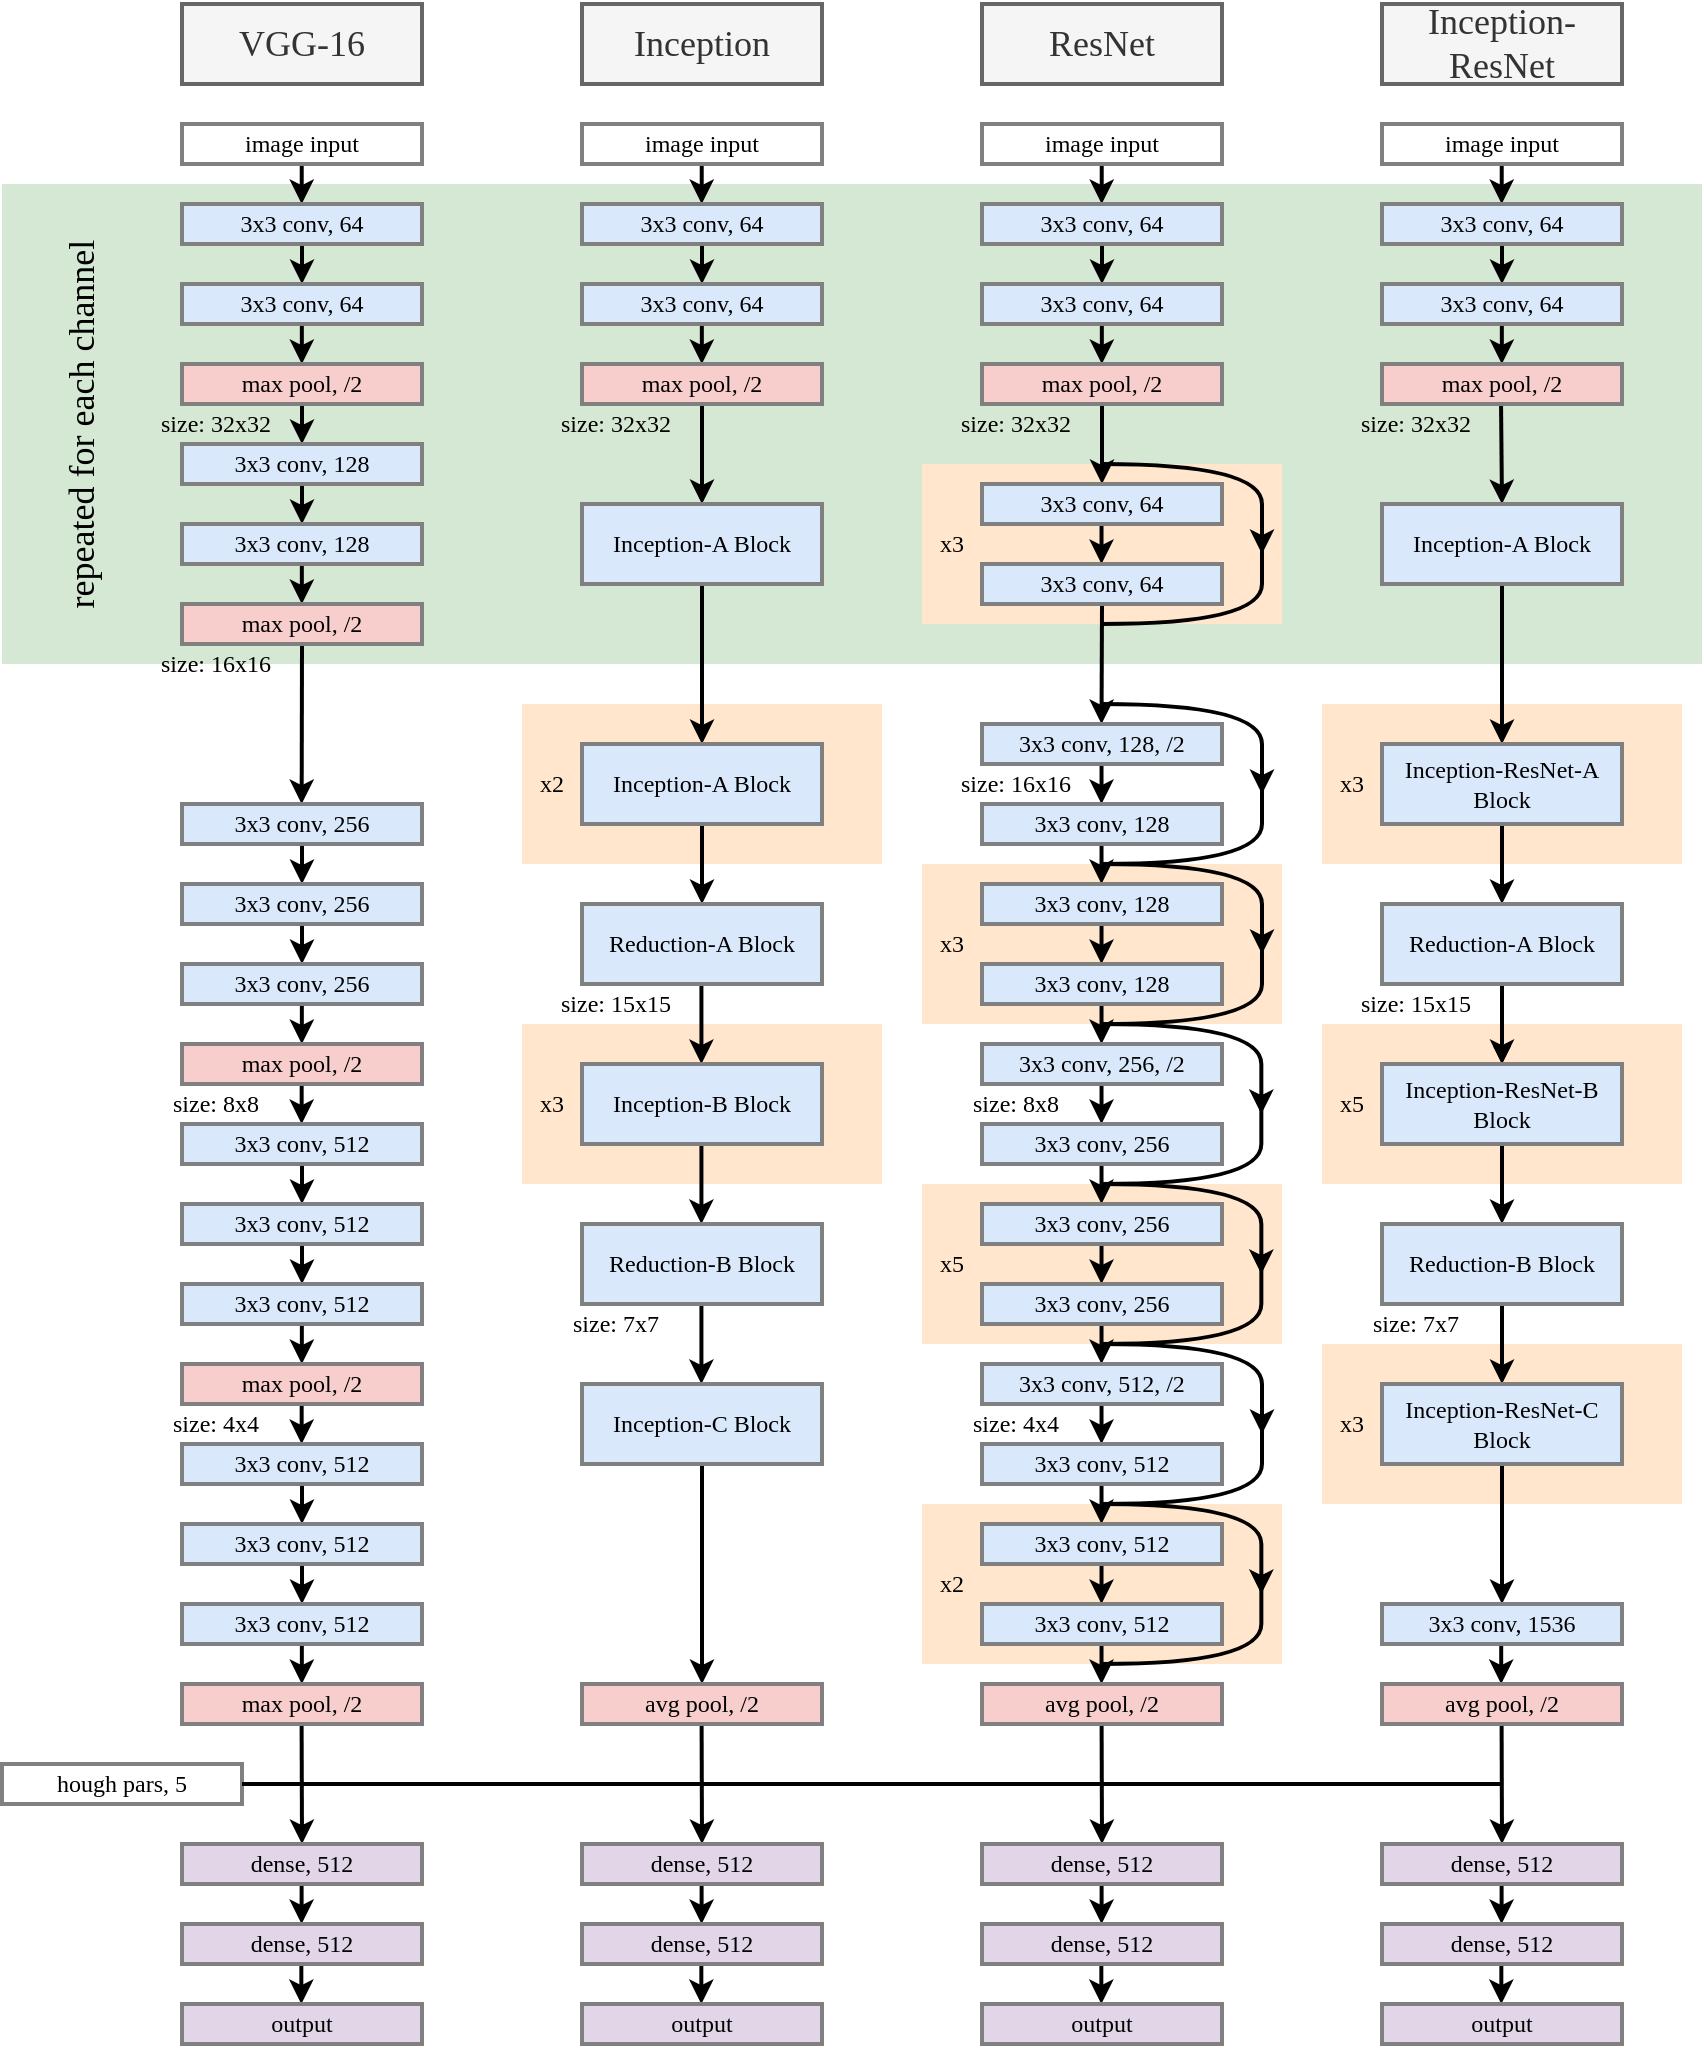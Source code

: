<mxfile version="13.6.5" type="device"><diagram id="2nUuFOBB6d-zmA33p0eF" name="Page-1"><mxGraphModel dx="1185" dy="638" grid="1" gridSize="10" guides="1" tooltips="1" connect="1" arrows="1" fold="1" page="1" pageScale="1" pageWidth="827" pageHeight="1169" math="0" shadow="0"><root><mxCell id="0"/><mxCell id="1" parent="0"/><mxCell id="TWqO6DAtXKEEa6iQh1ZT-66" value="" style="rounded=0;whiteSpace=wrap;html=1;strokeWidth=2;fontFamily=lmodern;fillColor=#FFE6CC;strokeColor=none;fontStyle=0" vertex="1" parent="1"><mxGeometry x="300" y="370" width="180" height="80" as="geometry"/></mxCell><mxCell id="TWqO6DAtXKEEa6iQh1ZT-65" value="" style="rounded=0;whiteSpace=wrap;html=1;strokeWidth=2;fontFamily=lmodern;fillColor=#FFE6CC;strokeColor=none;fontStyle=0" vertex="1" parent="1"><mxGeometry x="300" y="530" width="180" height="80" as="geometry"/></mxCell><mxCell id="eDKH0QxX53-h6JKbnOKn-1" value="" style="rounded=0;whiteSpace=wrap;html=1;strokeColor=none;strokeWidth=2;fillColor=#d5e8d4;fontFamily=lmodern;" parent="1" vertex="1"><mxGeometry x="40" y="110" width="850" height="240" as="geometry"/></mxCell><mxCell id="4gn5kVBZQtSzAXj-RTjJ-203" value="" style="rounded=0;whiteSpace=wrap;html=1;strokeWidth=2;fontFamily=lmodern;fillColor=#FFE6CC;strokeColor=none;fontStyle=0" parent="1" vertex="1"><mxGeometry x="700" y="690" width="180" height="80" as="geometry"/></mxCell><mxCell id="4gn5kVBZQtSzAXj-RTjJ-202" value="" style="rounded=0;whiteSpace=wrap;html=1;strokeWidth=2;fontFamily=lmodern;fillColor=#FFE6CC;strokeColor=none;fontStyle=0" parent="1" vertex="1"><mxGeometry x="700" y="530" width="180" height="80" as="geometry"/></mxCell><mxCell id="TWqO6DAtXKEEa6iQh1ZT-58" value="" style="edgeStyle=orthogonalEdgeStyle;rounded=0;orthogonalLoop=1;jettySize=auto;html=1;" edge="1" parent="1" source="4gn5kVBZQtSzAXj-RTjJ-201" target="4gn5kVBZQtSzAXj-RTjJ-187"><mxGeometry relative="1" as="geometry"/></mxCell><mxCell id="4gn5kVBZQtSzAXj-RTjJ-201" value="" style="rounded=0;whiteSpace=wrap;html=1;strokeWidth=2;fontFamily=lmodern;fillColor=#FFE6CC;strokeColor=none;fontStyle=0" parent="1" vertex="1"><mxGeometry x="700" y="370" width="180" height="80" as="geometry"/></mxCell><mxCell id="4gn5kVBZQtSzAXj-RTjJ-74" value="" style="rounded=0;whiteSpace=wrap;html=1;strokeWidth=2;fontFamily=lmodern;fillColor=#FFE6CC;strokeColor=none;fontStyle=0" parent="1" vertex="1"><mxGeometry x="500" y="250" width="180" height="80" as="geometry"/></mxCell><mxCell id="4gn5kVBZQtSzAXj-RTjJ-10" value="" style="endArrow=classic;html=1;exitX=0.5;exitY=1;exitDx=0;exitDy=0;entryX=0.5;entryY=0;entryDx=0;entryDy=0;strokeWidth=2;fontFamily=lmodern;fontStyle=0" parent="1" source="4gn5kVBZQtSzAXj-RTjJ-7" target="4gn5kVBZQtSzAXj-RTjJ-8" edge="1"><mxGeometry width="50" height="50" relative="1" as="geometry"><mxPoint x="400" y="530" as="sourcePoint"/><mxPoint x="450" y="480" as="targetPoint"/></mxGeometry></mxCell><mxCell id="4gn5kVBZQtSzAXj-RTjJ-11" value="" style="endArrow=classic;html=1;exitX=0.5;exitY=1;exitDx=0;exitDy=0;entryX=0.5;entryY=0;entryDx=0;entryDy=0;strokeWidth=2;fontFamily=lmodern;fontStyle=0" parent="1" edge="1"><mxGeometry width="50" height="50" relative="1" as="geometry"><mxPoint x="189.92" y="300" as="sourcePoint"/><mxPoint x="189.92" y="320" as="targetPoint"/></mxGeometry></mxCell><mxCell id="4gn5kVBZQtSzAXj-RTjJ-15" value="" style="endArrow=classic;html=1;exitX=0.5;exitY=1;exitDx=0;exitDy=0;entryX=0.5;entryY=0;entryDx=0;entryDy=0;strokeWidth=2;fontFamily=lmodern;fontStyle=0" parent="1" source="4gn5kVBZQtSzAXj-RTjJ-12" target="4gn5kVBZQtSzAXj-RTjJ-13" edge="1"><mxGeometry width="50" height="50" relative="1" as="geometry"><mxPoint x="400" y="710" as="sourcePoint"/><mxPoint x="450" y="660" as="targetPoint"/></mxGeometry></mxCell><mxCell id="4gn5kVBZQtSzAXj-RTjJ-16" value="" style="endArrow=classic;html=1;exitX=0.5;exitY=1;exitDx=0;exitDy=0;entryX=0.5;entryY=0;entryDx=0;entryDy=0;strokeWidth=2;fontFamily=lmodern;fontStyle=0" parent="1" edge="1"><mxGeometry width="50" height="50" relative="1" as="geometry"><mxPoint x="189.92" y="520" as="sourcePoint"/><mxPoint x="189.92" y="540" as="targetPoint"/></mxGeometry></mxCell><mxCell id="4gn5kVBZQtSzAXj-RTjJ-18" value="" style="endArrow=classic;html=1;exitX=0.5;exitY=1;exitDx=0;exitDy=0;entryX=0.5;entryY=0;entryDx=0;entryDy=0;strokeWidth=2;fontFamily=lmodern;fontStyle=0" parent="1" target="4gn5kVBZQtSzAXj-RTjJ-17" edge="1"><mxGeometry width="50" height="50" relative="1" as="geometry"><mxPoint x="190" y="480" as="sourcePoint"/><mxPoint x="450" y="700" as="targetPoint"/></mxGeometry></mxCell><mxCell id="4gn5kVBZQtSzAXj-RTjJ-19" value="" style="endArrow=classic;html=1;exitX=0.5;exitY=1;exitDx=0;exitDy=0;entryX=0.5;entryY=0;entryDx=0;entryDy=0;strokeWidth=2;fontFamily=lmodern;fontStyle=0" parent="1" source="4gn5kVBZQtSzAXj-RTjJ-9" edge="1"><mxGeometry width="50" height="50" relative="1" as="geometry"><mxPoint x="189.83" y="400" as="sourcePoint"/><mxPoint x="189.83" y="420" as="targetPoint"/></mxGeometry></mxCell><mxCell id="4gn5kVBZQtSzAXj-RTjJ-24" value="" style="endArrow=classic;html=1;exitX=0.5;exitY=1;exitDx=0;exitDy=0;entryX=0.5;entryY=0;entryDx=0;entryDy=0;strokeWidth=2;fontFamily=lmodern;fontStyle=0" parent="1" source="4gn5kVBZQtSzAXj-RTjJ-21" target="4gn5kVBZQtSzAXj-RTjJ-22" edge="1"><mxGeometry width="50" height="50" relative="1" as="geometry"><mxPoint x="400" y="870" as="sourcePoint"/><mxPoint x="450" y="820" as="targetPoint"/></mxGeometry></mxCell><mxCell id="4gn5kVBZQtSzAXj-RTjJ-25" value="" style="endArrow=classic;html=1;exitX=0.5;exitY=1;exitDx=0;exitDy=0;entryX=0.5;entryY=0;entryDx=0;entryDy=0;strokeWidth=2;fontFamily=lmodern;fontStyle=0" parent="1" edge="1"><mxGeometry width="50" height="50" relative="1" as="geometry"><mxPoint x="189.92" y="680" as="sourcePoint"/><mxPoint x="189.92" y="700" as="targetPoint"/></mxGeometry></mxCell><mxCell id="4gn5kVBZQtSzAXj-RTjJ-27" value="" style="endArrow=classic;html=1;exitX=0.5;exitY=1;exitDx=0;exitDy=0;entryX=0.5;entryY=0;entryDx=0;entryDy=0;strokeWidth=2;fontFamily=lmodern;fontStyle=0" parent="1" target="4gn5kVBZQtSzAXj-RTjJ-26" edge="1"><mxGeometry width="50" height="50" relative="1" as="geometry"><mxPoint x="190" y="640" as="sourcePoint"/><mxPoint x="450" y="860" as="targetPoint"/></mxGeometry></mxCell><mxCell id="4gn5kVBZQtSzAXj-RTjJ-28" value="" style="endArrow=classic;html=1;exitX=0.5;exitY=1;exitDx=0;exitDy=0;entryX=0.5;entryY=0;entryDx=0;entryDy=0;strokeWidth=2;fontFamily=lmodern;fontStyle=0" parent="1" edge="1"><mxGeometry width="50" height="50" relative="1" as="geometry"><mxPoint x="189.83" y="560" as="sourcePoint"/><mxPoint x="189.83" y="580" as="targetPoint"/></mxGeometry></mxCell><mxCell id="4gn5kVBZQtSzAXj-RTjJ-32" value="" style="endArrow=classic;html=1;exitX=0.5;exitY=1;exitDx=0;exitDy=0;entryX=0.5;entryY=0;entryDx=0;entryDy=0;strokeWidth=2;fontFamily=lmodern;fontStyle=0" parent="1" source="4gn5kVBZQtSzAXj-RTjJ-29" target="4gn5kVBZQtSzAXj-RTjJ-30" edge="1"><mxGeometry width="50" height="50" relative="1" as="geometry"><mxPoint x="400" y="1030" as="sourcePoint"/><mxPoint x="450" y="980" as="targetPoint"/></mxGeometry></mxCell><mxCell id="4gn5kVBZQtSzAXj-RTjJ-33" value="" style="endArrow=classic;html=1;exitX=0.5;exitY=1;exitDx=0;exitDy=0;entryX=0.5;entryY=0;entryDx=0;entryDy=0;strokeWidth=2;fontFamily=lmodern;fontStyle=0" parent="1" edge="1"><mxGeometry width="50" height="50" relative="1" as="geometry"><mxPoint x="189.92" y="840" as="sourcePoint"/><mxPoint x="189.92" y="860" as="targetPoint"/></mxGeometry></mxCell><mxCell id="4gn5kVBZQtSzAXj-RTjJ-35" value="" style="endArrow=classic;html=1;exitX=0.5;exitY=1;exitDx=0;exitDy=0;entryX=0.5;entryY=0;entryDx=0;entryDy=0;strokeWidth=2;fontFamily=lmodern;fontStyle=0" parent="1" target="4gn5kVBZQtSzAXj-RTjJ-34" edge="1"><mxGeometry width="50" height="50" relative="1" as="geometry"><mxPoint x="190" y="800" as="sourcePoint"/><mxPoint x="450" y="1020" as="targetPoint"/></mxGeometry></mxCell><mxCell id="4gn5kVBZQtSzAXj-RTjJ-36" value="" style="endArrow=classic;html=1;exitX=0.5;exitY=1;exitDx=0;exitDy=0;entryX=0.5;entryY=0;entryDx=0;entryDy=0;strokeWidth=2;fontFamily=lmodern;fontStyle=0" parent="1" edge="1"><mxGeometry width="50" height="50" relative="1" as="geometry"><mxPoint x="189.83" y="720" as="sourcePoint"/><mxPoint x="189.83" y="740" as="targetPoint"/></mxGeometry></mxCell><mxCell id="4gn5kVBZQtSzAXj-RTjJ-60" value="" style="endArrow=classic;html=1;exitX=0.5;exitY=1;exitDx=0;exitDy=0;entryX=0.5;entryY=0;entryDx=0;entryDy=0;strokeWidth=2;fontFamily=lmodern;fontStyle=0" parent="1" source="4gn5kVBZQtSzAXj-RTjJ-167" target="4gn5kVBZQtSzAXj-RTjJ-64" edge="1"><mxGeometry width="50" height="50" relative="1" as="geometry"><mxPoint x="589.76" y="240" as="sourcePoint"/><mxPoint x="589.76" y="260" as="targetPoint"/></mxGeometry></mxCell><mxCell id="4gn5kVBZQtSzAXj-RTjJ-66" value="" style="endArrow=classic;html=1;exitX=0.5;exitY=1;exitDx=0;exitDy=0;entryX=0.5;entryY=0;entryDx=0;entryDy=0;strokeWidth=2;fontFamily=lmodern;fontStyle=0" parent="1" edge="1"><mxGeometry width="50" height="50" relative="1" as="geometry"><mxPoint x="589.76" y="280" as="sourcePoint"/><mxPoint x="589.76" y="300" as="targetPoint"/></mxGeometry></mxCell><mxCell id="4gn5kVBZQtSzAXj-RTjJ-68" value="" style="endArrow=classic;html=1;exitX=0.5;exitY=1;exitDx=0;exitDy=0;entryX=0.5;entryY=0;entryDx=0;entryDy=0;strokeWidth=2;fontFamily=lmodern;fontStyle=0" parent="1" source="4gn5kVBZQtSzAXj-RTjJ-65" edge="1"><mxGeometry width="50" height="50" relative="1" as="geometry"><mxPoint x="589.76" y="360" as="sourcePoint"/><mxPoint x="589.76" y="380" as="targetPoint"/></mxGeometry></mxCell><mxCell id="4gn5kVBZQtSzAXj-RTjJ-75" value="x3" style="text;html=1;strokeColor=none;fillColor=none;align=center;verticalAlign=middle;whiteSpace=wrap;rounded=0;fontFamily=lmodern;fontStyle=0" parent="1" vertex="1"><mxGeometry x="500" y="280" width="30" height="20" as="geometry"/></mxCell><mxCell id="4gn5kVBZQtSzAXj-RTjJ-78" value="" style="rounded=0;whiteSpace=wrap;html=1;strokeWidth=2;fontFamily=lmodern;fillColor=#FFE6CC;strokeColor=none;fontStyle=0" parent="1" vertex="1"><mxGeometry x="500" y="450" width="180" height="80" as="geometry"/></mxCell><mxCell id="4gn5kVBZQtSzAXj-RTjJ-81" value="" style="endArrow=classic;html=1;exitX=0.5;exitY=1;exitDx=0;exitDy=0;entryX=0.5;entryY=0;entryDx=0;entryDy=0;strokeWidth=2;fontFamily=lmodern;fontStyle=0" parent="1" edge="1"><mxGeometry width="50" height="50" relative="1" as="geometry"><mxPoint x="589.76" y="400" as="sourcePoint"/><mxPoint x="589.76" y="420" as="targetPoint"/></mxGeometry></mxCell><mxCell id="4gn5kVBZQtSzAXj-RTjJ-83" value="" style="endArrow=classic;html=1;exitX=0.5;exitY=1;exitDx=0;exitDy=0;entryX=0.5;entryY=0;entryDx=0;entryDy=0;strokeWidth=2;fontFamily=lmodern;fontStyle=0" parent="1" edge="1"><mxGeometry width="50" height="50" relative="1" as="geometry"><mxPoint x="589.76" y="440" as="sourcePoint"/><mxPoint x="589.76" y="460" as="targetPoint"/></mxGeometry></mxCell><mxCell id="4gn5kVBZQtSzAXj-RTjJ-89" value="" style="endArrow=classic;html=1;exitX=0.5;exitY=1;exitDx=0;exitDy=0;entryX=0.5;entryY=0;entryDx=0;entryDy=0;strokeWidth=2;fontFamily=lmodern;fontStyle=0" parent="1" edge="1"><mxGeometry width="50" height="50" relative="1" as="geometry"><mxPoint x="589.76" y="480" as="sourcePoint"/><mxPoint x="589.76" y="500" as="targetPoint"/></mxGeometry></mxCell><mxCell id="4gn5kVBZQtSzAXj-RTjJ-90" value="" style="endArrow=classic;html=1;exitX=0.5;exitY=1;exitDx=0;exitDy=0;entryX=0.5;entryY=0;entryDx=0;entryDy=0;strokeWidth=2;fontFamily=lmodern;fontStyle=0" parent="1" edge="1"><mxGeometry width="50" height="50" relative="1" as="geometry"><mxPoint x="589.76" y="520" as="sourcePoint"/><mxPoint x="589.76" y="540" as="targetPoint"/></mxGeometry></mxCell><mxCell id="4gn5kVBZQtSzAXj-RTjJ-94" value="x3" style="text;html=1;strokeColor=none;fillColor=none;align=center;verticalAlign=middle;whiteSpace=wrap;rounded=0;fontFamily=lmodern;fontStyle=0" parent="1" vertex="1"><mxGeometry x="500" y="480" width="30" height="20" as="geometry"/></mxCell><mxCell id="4gn5kVBZQtSzAXj-RTjJ-95" value="" style="rounded=0;whiteSpace=wrap;html=1;strokeWidth=2;fontFamily=lmodern;fillColor=#FFE6CC;strokeColor=none;fontStyle=0" parent="1" vertex="1"><mxGeometry x="500" y="610" width="180" height="80" as="geometry"/></mxCell><mxCell id="4gn5kVBZQtSzAXj-RTjJ-98" value="" style="endArrow=classic;html=1;exitX=0.5;exitY=1;exitDx=0;exitDy=0;entryX=0.5;entryY=0;entryDx=0;entryDy=0;strokeWidth=2;fontFamily=lmodern;fontStyle=0" parent="1" edge="1"><mxGeometry width="50" height="50" relative="1" as="geometry"><mxPoint x="589.76" y="560" as="sourcePoint"/><mxPoint x="589.76" y="580" as="targetPoint"/></mxGeometry></mxCell><mxCell id="4gn5kVBZQtSzAXj-RTjJ-99" value="" style="endArrow=classic;html=1;exitX=0.5;exitY=1;exitDx=0;exitDy=0;entryX=0.5;entryY=0;entryDx=0;entryDy=0;strokeWidth=2;fontFamily=lmodern;fontStyle=0" parent="1" edge="1"><mxGeometry width="50" height="50" relative="1" as="geometry"><mxPoint x="589.76" y="600" as="sourcePoint"/><mxPoint x="589.76" y="620" as="targetPoint"/></mxGeometry></mxCell><mxCell id="4gn5kVBZQtSzAXj-RTjJ-105" value="" style="endArrow=classic;html=1;exitX=0.5;exitY=1;exitDx=0;exitDy=0;entryX=0.5;entryY=0;entryDx=0;entryDy=0;strokeWidth=2;fontFamily=lmodern;fontStyle=0" parent="1" edge="1"><mxGeometry width="50" height="50" relative="1" as="geometry"><mxPoint x="589.76" y="640" as="sourcePoint"/><mxPoint x="589.76" y="660" as="targetPoint"/></mxGeometry></mxCell><mxCell id="4gn5kVBZQtSzAXj-RTjJ-106" value="" style="endArrow=classic;html=1;exitX=0.5;exitY=1;exitDx=0;exitDy=0;entryX=0.5;entryY=0;entryDx=0;entryDy=0;strokeWidth=2;fontFamily=lmodern;fontStyle=0" parent="1" edge="1"><mxGeometry width="50" height="50" relative="1" as="geometry"><mxPoint x="589.76" y="680" as="sourcePoint"/><mxPoint x="589.76" y="700" as="targetPoint"/></mxGeometry></mxCell><mxCell id="4gn5kVBZQtSzAXj-RTjJ-110" value="x5" style="text;html=1;strokeColor=none;fillColor=none;align=center;verticalAlign=middle;whiteSpace=wrap;rounded=0;fontFamily=lmodern;fontStyle=0" parent="1" vertex="1"><mxGeometry x="500" y="640" width="30" height="20" as="geometry"/></mxCell><mxCell id="4gn5kVBZQtSzAXj-RTjJ-111" value="" style="rounded=0;whiteSpace=wrap;html=1;strokeWidth=2;fontFamily=lmodern;fillColor=#FFE6CC;strokeColor=none;fontStyle=0" parent="1" vertex="1"><mxGeometry x="500" y="770" width="180" height="80" as="geometry"/></mxCell><mxCell id="4gn5kVBZQtSzAXj-RTjJ-114" value="" style="endArrow=classic;html=1;exitX=0.5;exitY=1;exitDx=0;exitDy=0;entryX=0.5;entryY=0;entryDx=0;entryDy=0;strokeWidth=2;fontFamily=lmodern;fontStyle=0" parent="1" edge="1"><mxGeometry width="50" height="50" relative="1" as="geometry"><mxPoint x="589.76" y="720" as="sourcePoint"/><mxPoint x="589.76" y="740" as="targetPoint"/></mxGeometry></mxCell><mxCell id="4gn5kVBZQtSzAXj-RTjJ-115" value="" style="endArrow=classic;html=1;exitX=0.5;exitY=1;exitDx=0;exitDy=0;entryX=0.5;entryY=0;entryDx=0;entryDy=0;strokeWidth=2;fontFamily=lmodern;fontStyle=0" parent="1" edge="1"><mxGeometry width="50" height="50" relative="1" as="geometry"><mxPoint x="589.76" y="760" as="sourcePoint"/><mxPoint x="589.76" y="780" as="targetPoint"/></mxGeometry></mxCell><mxCell id="4gn5kVBZQtSzAXj-RTjJ-121" value="" style="endArrow=classic;html=1;exitX=0.5;exitY=1;exitDx=0;exitDy=0;entryX=0.5;entryY=0;entryDx=0;entryDy=0;strokeWidth=2;fontFamily=lmodern;fontStyle=0" parent="1" edge="1"><mxGeometry width="50" height="50" relative="1" as="geometry"><mxPoint x="589.76" y="800" as="sourcePoint"/><mxPoint x="589.76" y="820" as="targetPoint"/></mxGeometry></mxCell><mxCell id="4gn5kVBZQtSzAXj-RTjJ-122" value="" style="endArrow=classic;html=1;exitX=0.5;exitY=1;exitDx=0;exitDy=0;entryX=0.5;entryY=0;entryDx=0;entryDy=0;strokeWidth=2;fontFamily=lmodern;fontStyle=0" parent="1" edge="1"><mxGeometry width="50" height="50" relative="1" as="geometry"><mxPoint x="589.76" y="840" as="sourcePoint"/><mxPoint x="589.76" y="860" as="targetPoint"/></mxGeometry></mxCell><mxCell id="4gn5kVBZQtSzAXj-RTjJ-126" value="x2" style="text;html=1;strokeColor=none;fillColor=none;align=center;verticalAlign=middle;whiteSpace=wrap;rounded=0;fontFamily=lmodern;fontStyle=0" parent="1" vertex="1"><mxGeometry x="500" y="800" width="30" height="20" as="geometry"/></mxCell><mxCell id="4gn5kVBZQtSzAXj-RTjJ-135" value="" style="endArrow=classic;html=1;exitX=0.5;exitY=1;exitDx=0;exitDy=0;strokeWidth=2;fontFamily=lmodern;fontStyle=0;entryX=0.5;entryY=0;entryDx=0;entryDy=0;" parent="1" target="4gn5kVBZQtSzAXj-RTjJ-131" edge="1"><mxGeometry width="50" height="50" relative="1" as="geometry"><mxPoint x="589.8" y="880" as="sourcePoint"/><mxPoint x="590" y="910" as="targetPoint"/></mxGeometry></mxCell><mxCell id="4gn5kVBZQtSzAXj-RTjJ-154" value="size: 16x16 &amp;nbsp; " style="text;html=1;strokeColor=none;fillColor=none;align=center;verticalAlign=middle;whiteSpace=wrap;rounded=0;fontFamily=lmodern;fontStyle=0" parent="1" vertex="1"><mxGeometry x="110" y="340" width="80" height="20" as="geometry"/></mxCell><mxCell id="4gn5kVBZQtSzAXj-RTjJ-155" value="size: 8x8 &amp;nbsp; " style="text;html=1;strokeColor=none;fillColor=none;align=center;verticalAlign=middle;whiteSpace=wrap;rounded=0;fontFamily=lmodern;fontStyle=0" parent="1" vertex="1"><mxGeometry x="110" y="560" width="80" height="20" as="geometry"/></mxCell><mxCell id="4gn5kVBZQtSzAXj-RTjJ-156" value="size: 4x4 &amp;nbsp; " style="text;html=1;strokeColor=none;fillColor=none;align=center;verticalAlign=middle;whiteSpace=wrap;rounded=0;fontFamily=lmodern;fontStyle=0" parent="1" vertex="1"><mxGeometry x="110" y="720" width="80" height="20" as="geometry"/></mxCell><mxCell id="4gn5kVBZQtSzAXj-RTjJ-158" value="size: 16x16 &amp;nbsp; " style="text;html=1;strokeColor=none;fillColor=none;align=center;verticalAlign=middle;whiteSpace=wrap;rounded=0;fontFamily=lmodern;fontStyle=0" parent="1" vertex="1"><mxGeometry x="510" y="400" width="80" height="20" as="geometry"/></mxCell><mxCell id="4gn5kVBZQtSzAXj-RTjJ-159" value="size: 8x8 &amp;nbsp; " style="text;html=1;strokeColor=none;fillColor=none;align=center;verticalAlign=middle;whiteSpace=wrap;rounded=0;fontFamily=lmodern;fontStyle=0" parent="1" vertex="1"><mxGeometry x="510" y="560" width="80" height="20" as="geometry"/></mxCell><mxCell id="4gn5kVBZQtSzAXj-RTjJ-160" value="size: 4x4 &amp;nbsp; " style="text;html=1;strokeColor=none;fillColor=none;align=center;verticalAlign=middle;whiteSpace=wrap;rounded=0;fontFamily=lmodern;fontStyle=0" parent="1" vertex="1"><mxGeometry x="510" y="720" width="80" height="20" as="geometry"/></mxCell><mxCell id="4gn5kVBZQtSzAXj-RTjJ-161" value="" style="endArrow=classic;html=1;exitX=0.5;exitY=1;exitDx=0;exitDy=0;entryX=0.5;entryY=0;entryDx=0;entryDy=0;strokeWidth=2;fontFamily=lmodern;fontStyle=0" parent="1" edge="1"><mxGeometry width="50" height="50" relative="1" as="geometry"><mxPoint x="589.86" y="100" as="sourcePoint"/><mxPoint x="589.86" y="120" as="targetPoint"/></mxGeometry></mxCell><mxCell id="4gn5kVBZQtSzAXj-RTjJ-163" value="" style="endArrow=classic;html=1;exitX=0.5;exitY=1;exitDx=0;exitDy=0;entryX=0.5;entryY=0;entryDx=0;entryDy=0;strokeWidth=2;fontFamily=lmodern;fontStyle=0" parent="1" source="4gn5kVBZQtSzAXj-RTjJ-165" target="4gn5kVBZQtSzAXj-RTjJ-166" edge="1"><mxGeometry width="50" height="50" relative="1" as="geometry"><mxPoint x="800" y="410" as="sourcePoint"/><mxPoint x="850" y="360" as="targetPoint"/></mxGeometry></mxCell><mxCell id="4gn5kVBZQtSzAXj-RTjJ-164" value="" style="endArrow=classic;html=1;exitX=0.5;exitY=1;exitDx=0;exitDy=0;entryX=0.5;entryY=0;entryDx=0;entryDy=0;strokeWidth=2;fontFamily=lmodern;fontStyle=0" parent="1" edge="1"><mxGeometry width="50" height="50" relative="1" as="geometry"><mxPoint x="589.92" y="180" as="sourcePoint"/><mxPoint x="589.92" y="200" as="targetPoint"/></mxGeometry></mxCell><mxCell id="4gn5kVBZQtSzAXj-RTjJ-168" value="size: 15x15 &amp;nbsp; " style="text;html=1;strokeColor=none;fillColor=none;align=center;verticalAlign=middle;whiteSpace=wrap;rounded=0;fontFamily=lmodern;fontStyle=0" parent="1" vertex="1"><mxGeometry x="710" y="510" width="80" height="20" as="geometry"/></mxCell><mxCell id="4gn5kVBZQtSzAXj-RTjJ-178" value="" style="endArrow=classic;html=1;exitX=0.5;exitY=1;exitDx=0;exitDy=0;entryX=0.5;entryY=0;entryDx=0;entryDy=0;strokeWidth=2;fontFamily=lmodern;fontStyle=0" parent="1" edge="1"><mxGeometry width="50" height="50" relative="1" as="geometry"><mxPoint x="589.8" y="960" as="sourcePoint"/><mxPoint x="589.8" y="980" as="targetPoint"/></mxGeometry></mxCell><mxCell id="4gn5kVBZQtSzAXj-RTjJ-193" value="" style="endArrow=classic;html=1;exitX=0.5;exitY=1;exitDx=0;exitDy=0;entryX=0.5;entryY=0;entryDx=0;entryDy=0;strokeWidth=2;fontFamily=lmodern;fontStyle=0" parent="1" edge="1"><mxGeometry width="50" height="50" relative="1" as="geometry"><mxPoint x="789.6" y="840" as="sourcePoint"/><mxPoint x="789.6" y="860" as="targetPoint"/></mxGeometry></mxCell><mxCell id="4gn5kVBZQtSzAXj-RTjJ-194" value="" style="endArrow=classic;html=1;exitX=0.5;exitY=1;exitDx=0;exitDy=0;entryX=0.5;entryY=0;entryDx=0;entryDy=0;strokeWidth=2;fontFamily=lmodern;fontStyle=0" parent="1" target="4gn5kVBZQtSzAXj-RTjJ-190" edge="1"><mxGeometry width="50" height="50" relative="1" as="geometry"><mxPoint x="790" y="750" as="sourcePoint"/><mxPoint x="790.2" y="810" as="targetPoint"/></mxGeometry></mxCell><mxCell id="4gn5kVBZQtSzAXj-RTjJ-195" value="" style="endArrow=classic;html=1;exitX=0.5;exitY=1;exitDx=0;exitDy=0;strokeWidth=2;fontFamily=lmodern;fontStyle=0;entryX=0.5;entryY=0;entryDx=0;entryDy=0;" parent="1" source="4gn5kVBZQtSzAXj-RTjJ-188" target="4gn5kVBZQtSzAXj-RTjJ-189" edge="1"><mxGeometry width="50" height="50" relative="1" as="geometry"><mxPoint x="789.17" y="670" as="sourcePoint"/><mxPoint x="789" y="710" as="targetPoint"/></mxGeometry></mxCell><mxCell id="4gn5kVBZQtSzAXj-RTjJ-196" value="" style="endArrow=classic;html=1;exitX=0.5;exitY=1;exitDx=0;exitDy=0;strokeWidth=2;fontFamily=lmodern;fontStyle=0;entryX=0.5;entryY=0;entryDx=0;entryDy=0;" parent="1" source="4gn5kVBZQtSzAXj-RTjJ-187" target="4gn5kVBZQtSzAXj-RTjJ-188" edge="1"><mxGeometry width="50" height="50" relative="1" as="geometry"><mxPoint x="790.17" y="590" as="sourcePoint"/><mxPoint x="790.0" y="630" as="targetPoint"/></mxGeometry></mxCell><mxCell id="4gn5kVBZQtSzAXj-RTjJ-197" value="" style="endArrow=classic;html=1;exitX=0.5;exitY=1;exitDx=0;exitDy=0;strokeWidth=2;fontFamily=lmodern;fontStyle=0;entryX=0.5;entryY=0;entryDx=0;entryDy=0;" parent="1" source="4gn5kVBZQtSzAXj-RTjJ-186" target="4gn5kVBZQtSzAXj-RTjJ-187" edge="1"><mxGeometry width="50" height="50" relative="1" as="geometry"><mxPoint x="800.17" y="600" as="sourcePoint"/><mxPoint x="800.0" y="640" as="targetPoint"/></mxGeometry></mxCell><mxCell id="4gn5kVBZQtSzAXj-RTjJ-198" value="" style="endArrow=classic;html=1;exitX=0.5;exitY=1;exitDx=0;exitDy=0;strokeWidth=2;fontFamily=lmodern;fontStyle=0;entryX=0.5;entryY=0;entryDx=0;entryDy=0;" parent="1" source="4gn5kVBZQtSzAXj-RTjJ-185" target="4gn5kVBZQtSzAXj-RTjJ-186" edge="1"><mxGeometry width="50" height="50" relative="1" as="geometry"><mxPoint x="800" y="520" as="sourcePoint"/><mxPoint x="800" y="560" as="targetPoint"/></mxGeometry></mxCell><mxCell id="4gn5kVBZQtSzAXj-RTjJ-199" value="" style="endArrow=classic;html=1;exitX=0.5;exitY=1;exitDx=0;exitDy=0;strokeWidth=2;fontFamily=lmodern;fontStyle=0;entryX=0.5;entryY=0;entryDx=0;entryDy=0;" parent="1" source="4gn5kVBZQtSzAXj-RTjJ-184" target="4gn5kVBZQtSzAXj-RTjJ-185" edge="1"><mxGeometry width="50" height="50" relative="1" as="geometry"><mxPoint x="800" y="440" as="sourcePoint"/><mxPoint x="800" y="480" as="targetPoint"/></mxGeometry></mxCell><mxCell id="4gn5kVBZQtSzAXj-RTjJ-204" value="x3" style="text;html=1;strokeColor=none;fillColor=none;align=center;verticalAlign=middle;whiteSpace=wrap;rounded=0;fontFamily=lmodern;fontStyle=0" parent="1" vertex="1"><mxGeometry x="700" y="400" width="30" height="20" as="geometry"/></mxCell><mxCell id="4gn5kVBZQtSzAXj-RTjJ-205" value="&lt;div&gt;x5&lt;/div&gt;" style="text;html=1;strokeColor=none;fillColor=none;align=center;verticalAlign=middle;whiteSpace=wrap;rounded=0;fontFamily=lmodern;fontStyle=0" parent="1" vertex="1"><mxGeometry x="700" y="560" width="30" height="20" as="geometry"/></mxCell><mxCell id="4gn5kVBZQtSzAXj-RTjJ-206" value="x3" style="text;html=1;strokeColor=none;fillColor=none;align=center;verticalAlign=middle;whiteSpace=wrap;rounded=0;fontFamily=lmodern;fontStyle=0" parent="1" vertex="1"><mxGeometry x="700" y="720" width="30" height="20" as="geometry"/></mxCell><mxCell id="4gn5kVBZQtSzAXj-RTjJ-209" value="size: 32x32&amp;nbsp;&amp;nbsp; " style="text;html=1;strokeColor=none;fillColor=none;align=center;verticalAlign=middle;whiteSpace=wrap;rounded=0;fontFamily=lmodern;fontStyle=0" parent="1" vertex="1"><mxGeometry x="510" y="220" width="80" height="20" as="geometry"/></mxCell><mxCell id="4gn5kVBZQtSzAXj-RTjJ-210" value="size: 7x7 &amp;nbsp; " style="text;html=1;strokeColor=none;fillColor=none;align=center;verticalAlign=middle;whiteSpace=wrap;rounded=0;fontFamily=lmodern;fontStyle=0" parent="1" vertex="1"><mxGeometry x="710" y="670" width="80" height="20" as="geometry"/></mxCell><mxCell id="4gn5kVBZQtSzAXj-RTjJ-211" value="hough pars, 5" style="rounded=0;whiteSpace=wrap;html=1;strokeWidth=2;fontFamily=lmodern;fontStyle=0;fillColor=#FFFFFF;strokeColor=#808080;" parent="1" vertex="1"><mxGeometry x="40" y="900" width="120" height="20" as="geometry"/></mxCell><mxCell id="eDKH0QxX53-h6JKbnOKn-2" value="" style="endArrow=classic;html=1;exitX=0.5;exitY=1;exitDx=0;exitDy=0;entryX=0.5;entryY=0;entryDx=0;entryDy=0;strokeWidth=2;fontFamily=lmodern;fontStyle=0" parent="1" edge="1"><mxGeometry width="50" height="50" relative="1" as="geometry"><mxPoint x="189.86" y="100" as="sourcePoint"/><mxPoint x="189.86" y="120" as="targetPoint"/></mxGeometry></mxCell><mxCell id="eDKH0QxX53-h6JKbnOKn-3" value="" style="endArrow=classic;html=1;exitX=0.5;exitY=1;exitDx=0;exitDy=0;entryX=0.5;entryY=0;entryDx=0;entryDy=0;strokeWidth=2;fontFamily=lmodern;fontStyle=0" parent="1" source="eDKH0QxX53-h6JKbnOKn-5" target="eDKH0QxX53-h6JKbnOKn-6" edge="1"><mxGeometry width="50" height="50" relative="1" as="geometry"><mxPoint x="400" y="410" as="sourcePoint"/><mxPoint x="450" y="360" as="targetPoint"/></mxGeometry></mxCell><mxCell id="eDKH0QxX53-h6JKbnOKn-4" value="" style="endArrow=classic;html=1;exitX=0.5;exitY=1;exitDx=0;exitDy=0;entryX=0.5;entryY=0;entryDx=0;entryDy=0;strokeWidth=2;fontFamily=lmodern;fontStyle=0" parent="1" edge="1"><mxGeometry width="50" height="50" relative="1" as="geometry"><mxPoint x="189.92" y="180" as="sourcePoint"/><mxPoint x="189.92" y="200" as="targetPoint"/></mxGeometry></mxCell><mxCell id="eDKH0QxX53-h6JKbnOKn-8" value="size: 32x32&amp;nbsp;&amp;nbsp; " style="text;html=1;strokeColor=none;fillColor=none;align=center;verticalAlign=middle;whiteSpace=wrap;rounded=0;fontFamily=lmodern;fontStyle=0" parent="1" vertex="1"><mxGeometry x="110" y="220" width="80" height="20" as="geometry"/></mxCell><mxCell id="eDKH0QxX53-h6JKbnOKn-11" value="" style="endArrow=classic;html=1;exitX=0.5;exitY=1;exitDx=0;exitDy=0;entryX=0.5;entryY=0;entryDx=0;entryDy=0;strokeWidth=2;fontFamily=lmodern;fontStyle=0" parent="1" edge="1"><mxGeometry width="50" height="50" relative="1" as="geometry"><mxPoint x="789.86" y="100" as="sourcePoint"/><mxPoint x="789.86" y="120" as="targetPoint"/></mxGeometry></mxCell><mxCell id="eDKH0QxX53-h6JKbnOKn-12" value="" style="endArrow=classic;html=1;exitX=0.5;exitY=1;exitDx=0;exitDy=0;entryX=0.5;entryY=0;entryDx=0;entryDy=0;strokeWidth=2;fontFamily=lmodern;fontStyle=0" parent="1" source="eDKH0QxX53-h6JKbnOKn-14" target="eDKH0QxX53-h6JKbnOKn-15" edge="1"><mxGeometry width="50" height="50" relative="1" as="geometry"><mxPoint x="1000" y="410" as="sourcePoint"/><mxPoint x="1050" y="360" as="targetPoint"/></mxGeometry></mxCell><mxCell id="eDKH0QxX53-h6JKbnOKn-13" value="" style="endArrow=classic;html=1;exitX=0.5;exitY=1;exitDx=0;exitDy=0;entryX=0.5;entryY=0;entryDx=0;entryDy=0;strokeWidth=2;fontFamily=lmodern;fontStyle=0" parent="1" edge="1"><mxGeometry width="50" height="50" relative="1" as="geometry"><mxPoint x="789.92" y="180" as="sourcePoint"/><mxPoint x="789.92" y="200" as="targetPoint"/></mxGeometry></mxCell><mxCell id="eDKH0QxX53-h6JKbnOKn-17" value="size: 32x32&amp;nbsp;&amp;nbsp; " style="text;html=1;strokeColor=none;fillColor=none;align=center;verticalAlign=middle;whiteSpace=wrap;rounded=0;fontFamily=lmodern;fontStyle=0" parent="1" vertex="1"><mxGeometry x="710" y="220" width="80" height="20" as="geometry"/></mxCell><mxCell id="eDKH0QxX53-h6JKbnOKn-19" value="" style="endArrow=classic;html=1;exitX=0.5;exitY=1;exitDx=0;exitDy=0;strokeWidth=2;fontFamily=lmodern;fontStyle=0" parent="1" edge="1"><mxGeometry width="50" height="50" relative="1" as="geometry"><mxPoint x="190" y="220" as="sourcePoint"/><mxPoint x="190" y="240" as="targetPoint"/></mxGeometry></mxCell><mxCell id="eDKH0QxX53-h6JKbnOKn-20" value="" style="endArrow=classic;html=1;exitX=0.5;exitY=1;exitDx=0;exitDy=0;entryX=0.5;entryY=0;entryDx=0;entryDy=0;strokeWidth=2;fontFamily=lmodern;fontStyle=0" parent="1" target="4gn5kVBZQtSzAXj-RTjJ-184" edge="1"><mxGeometry width="50" height="50" relative="1" as="geometry"><mxPoint x="789.52" y="220" as="sourcePoint"/><mxPoint x="789.52" y="310" as="targetPoint"/></mxGeometry></mxCell><mxCell id="eDKH0QxX53-h6JKbnOKn-25" value="" style="endArrow=classic;html=1;exitX=0.5;exitY=1;exitDx=0;exitDy=0;strokeWidth=2;fontFamily=lmodern;fontStyle=0;entryX=0.5;entryY=0;entryDx=0;entryDy=0;" parent="1" target="eDKH0QxX53-h6JKbnOKn-27" edge="1"><mxGeometry width="50" height="50" relative="1" as="geometry"><mxPoint x="189.8" y="880" as="sourcePoint"/><mxPoint x="190" y="910" as="targetPoint"/></mxGeometry></mxCell><mxCell id="eDKH0QxX53-h6JKbnOKn-26" value="" style="endArrow=classic;html=1;exitX=0.5;exitY=1;exitDx=0;exitDy=0;entryX=0.5;entryY=0;entryDx=0;entryDy=0;strokeWidth=2;fontFamily=lmodern;fontStyle=0" parent="1" edge="1"><mxGeometry width="50" height="50" relative="1" as="geometry"><mxPoint x="189.8" y="960" as="sourcePoint"/><mxPoint x="189.8" y="980" as="targetPoint"/></mxGeometry></mxCell><mxCell id="eDKH0QxX53-h6JKbnOKn-29" value="" style="endArrow=classic;html=1;exitX=0.5;exitY=1;exitDx=0;exitDy=0;strokeWidth=2;fontFamily=lmodern;fontStyle=0;entryX=0.5;entryY=0;entryDx=0;entryDy=0;" parent="1" target="eDKH0QxX53-h6JKbnOKn-31" edge="1"><mxGeometry width="50" height="50" relative="1" as="geometry"><mxPoint x="789.8" y="880" as="sourcePoint"/><mxPoint x="790" y="910" as="targetPoint"/></mxGeometry></mxCell><mxCell id="eDKH0QxX53-h6JKbnOKn-30" value="" style="endArrow=classic;html=1;exitX=0.5;exitY=1;exitDx=0;exitDy=0;entryX=0.5;entryY=0;entryDx=0;entryDy=0;strokeWidth=2;fontFamily=lmodern;fontStyle=0" parent="1" edge="1"><mxGeometry width="50" height="50" relative="1" as="geometry"><mxPoint x="789.8" y="960" as="sourcePoint"/><mxPoint x="789.8" y="980" as="targetPoint"/></mxGeometry></mxCell><mxCell id="eDKH0QxX53-h6JKbnOKn-33" value="" style="endArrow=classic;html=1;exitX=0.5;exitY=1;exitDx=0;exitDy=0;entryX=0.5;entryY=0;entryDx=0;entryDy=0;strokeWidth=2;fontFamily=lmodern;fontStyle=0" parent="1" edge="1"><mxGeometry width="50" height="50" relative="1" as="geometry"><mxPoint x="189.67" y="1000" as="sourcePoint"/><mxPoint x="189.67" y="1020" as="targetPoint"/></mxGeometry></mxCell><mxCell id="eDKH0QxX53-h6JKbnOKn-35" value="" style="endArrow=classic;html=1;exitX=0.5;exitY=1;exitDx=0;exitDy=0;entryX=0.5;entryY=0;entryDx=0;entryDy=0;strokeWidth=2;fontFamily=lmodern;fontStyle=0" parent="1" edge="1"><mxGeometry width="50" height="50" relative="1" as="geometry"><mxPoint x="589.67" y="1000" as="sourcePoint"/><mxPoint x="589.67" y="1020" as="targetPoint"/></mxGeometry></mxCell><mxCell id="eDKH0QxX53-h6JKbnOKn-37" value="" style="endArrow=classic;html=1;exitX=0.5;exitY=1;exitDx=0;exitDy=0;entryX=0.5;entryY=0;entryDx=0;entryDy=0;strokeWidth=2;fontFamily=lmodern;fontStyle=0" parent="1" edge="1"><mxGeometry width="50" height="50" relative="1" as="geometry"><mxPoint x="789.67" y="1000" as="sourcePoint"/><mxPoint x="789.67" y="1020" as="targetPoint"/></mxGeometry></mxCell><mxCell id="eDKH0QxX53-h6JKbnOKn-38" value="" style="endArrow=none;html=1;strokeWidth=2;exitX=1;exitY=0.5;exitDx=0;exitDy=0;" parent="1" source="4gn5kVBZQtSzAXj-RTjJ-211" edge="1"><mxGeometry width="50" height="50" relative="1" as="geometry"><mxPoint x="260" y="750" as="sourcePoint"/><mxPoint x="790" y="910" as="targetPoint"/></mxGeometry></mxCell><mxCell id="eDKH0QxX53-h6JKbnOKn-44" value="" style="group" parent="1" vertex="1" connectable="0"><mxGeometry x="670" y="370" height="80" as="geometry"/></mxCell><mxCell id="eDKH0QxX53-h6JKbnOKn-41" value="" style="curved=1;endArrow=none;html=1;strokeWidth=2;endFill=0;" parent="eDKH0QxX53-h6JKbnOKn-44" edge="1"><mxGeometry width="50" height="50" relative="1" as="geometry"><mxPoint x="-80" y="80" as="sourcePoint"/><mxPoint x="-80" as="targetPoint"/><Array as="points"><mxPoint y="80"/><mxPoint y="40"/><mxPoint/></Array></mxGeometry></mxCell><mxCell id="eDKH0QxX53-h6JKbnOKn-43" value="" style="endArrow=classic;html=1;strokeWidth=2;fontFamily=lmodern;endFill=1;fontStyle=0" parent="eDKH0QxX53-h6JKbnOKn-44" edge="1"><mxGeometry width="50" height="50" relative="1" as="geometry"><mxPoint y="35" as="sourcePoint"/><mxPoint y="45" as="targetPoint"/></mxGeometry></mxCell><mxCell id="eDKH0QxX53-h6JKbnOKn-48" value="" style="curved=1;endArrow=none;html=1;strokeWidth=2;endFill=0;" parent="1" edge="1"><mxGeometry width="50" height="50" relative="1" as="geometry"><mxPoint x="590" y="330" as="sourcePoint"/><mxPoint x="590" y="250" as="targetPoint"/><Array as="points"><mxPoint x="670" y="330"/><mxPoint x="670" y="290"/><mxPoint x="670" y="250"/></Array></mxGeometry></mxCell><mxCell id="eDKH0QxX53-h6JKbnOKn-49" value="" style="endArrow=classic;html=1;strokeWidth=2;fontFamily=lmodern;endFill=1;fontStyle=0" parent="1" edge="1"><mxGeometry width="50" height="50" relative="1" as="geometry"><mxPoint x="670" y="285" as="sourcePoint"/><mxPoint x="670" y="295" as="targetPoint"/></mxGeometry></mxCell><mxCell id="eDKH0QxX53-h6JKbnOKn-50" value="" style="curved=1;endArrow=none;html=1;strokeWidth=2;endFill=0;" parent="1" edge="1"><mxGeometry width="50" height="50" relative="1" as="geometry"><mxPoint x="590" y="530" as="sourcePoint"/><mxPoint x="590" y="450" as="targetPoint"/><Array as="points"><mxPoint x="670" y="530"/><mxPoint x="670" y="490"/><mxPoint x="670" y="450"/></Array></mxGeometry></mxCell><mxCell id="eDKH0QxX53-h6JKbnOKn-51" value="" style="endArrow=classic;html=1;strokeWidth=2;fontFamily=lmodern;endFill=1;fontStyle=0" parent="1" edge="1"><mxGeometry width="50" height="50" relative="1" as="geometry"><mxPoint x="670" y="485" as="sourcePoint"/><mxPoint x="670" y="495" as="targetPoint"/></mxGeometry></mxCell><mxCell id="eDKH0QxX53-h6JKbnOKn-52" value="" style="curved=1;endArrow=none;html=1;strokeWidth=2;endFill=0;" parent="1" edge="1"><mxGeometry width="50" height="50" relative="1" as="geometry"><mxPoint x="589.67" y="610" as="sourcePoint"/><mxPoint x="589.67" y="530" as="targetPoint"/><Array as="points"><mxPoint x="669.67" y="610"/><mxPoint x="669.67" y="570"/><mxPoint x="669.67" y="530"/></Array></mxGeometry></mxCell><mxCell id="eDKH0QxX53-h6JKbnOKn-53" value="" style="endArrow=classic;html=1;strokeWidth=2;fontFamily=lmodern;endFill=1;fontStyle=0" parent="1" edge="1"><mxGeometry width="50" height="50" relative="1" as="geometry"><mxPoint x="669.67" y="565" as="sourcePoint"/><mxPoint x="669.67" y="575" as="targetPoint"/></mxGeometry></mxCell><mxCell id="eDKH0QxX53-h6JKbnOKn-54" value="" style="curved=1;endArrow=none;html=1;strokeWidth=2;endFill=0;" parent="1" edge="1"><mxGeometry width="50" height="50" relative="1" as="geometry"><mxPoint x="589.67" y="690" as="sourcePoint"/><mxPoint x="589.67" y="610" as="targetPoint"/><Array as="points"><mxPoint x="669.67" y="690"/><mxPoint x="669.67" y="650"/><mxPoint x="669.67" y="610"/></Array></mxGeometry></mxCell><mxCell id="eDKH0QxX53-h6JKbnOKn-55" value="" style="endArrow=classic;html=1;strokeWidth=2;fontFamily=lmodern;endFill=1;fontStyle=0" parent="1" edge="1"><mxGeometry width="50" height="50" relative="1" as="geometry"><mxPoint x="669.67" y="645" as="sourcePoint"/><mxPoint x="669.67" y="655" as="targetPoint"/></mxGeometry></mxCell><mxCell id="eDKH0QxX53-h6JKbnOKn-56" value="" style="curved=1;endArrow=none;html=1;strokeWidth=2;endFill=0;" parent="1" edge="1"><mxGeometry width="50" height="50" relative="1" as="geometry"><mxPoint x="590" y="770" as="sourcePoint"/><mxPoint x="590" y="690" as="targetPoint"/><Array as="points"><mxPoint x="670" y="770"/><mxPoint x="670" y="730"/><mxPoint x="670" y="690"/></Array></mxGeometry></mxCell><mxCell id="eDKH0QxX53-h6JKbnOKn-57" value="" style="endArrow=classic;html=1;strokeWidth=2;fontFamily=lmodern;endFill=1;fontStyle=0" parent="1" edge="1"><mxGeometry width="50" height="50" relative="1" as="geometry"><mxPoint x="670" y="725" as="sourcePoint"/><mxPoint x="670" y="735" as="targetPoint"/></mxGeometry></mxCell><mxCell id="eDKH0QxX53-h6JKbnOKn-58" value="" style="curved=1;endArrow=none;html=1;strokeWidth=2;endFill=0;" parent="1" edge="1"><mxGeometry width="50" height="50" relative="1" as="geometry"><mxPoint x="589.67" y="850" as="sourcePoint"/><mxPoint x="589.67" y="770" as="targetPoint"/><Array as="points"><mxPoint x="669.67" y="850"/><mxPoint x="669.67" y="810"/><mxPoint x="669.67" y="770"/></Array></mxGeometry></mxCell><mxCell id="eDKH0QxX53-h6JKbnOKn-59" value="" style="endArrow=classic;html=1;strokeWidth=2;fontFamily=lmodern;endFill=1;fontStyle=0" parent="1" edge="1"><mxGeometry width="50" height="50" relative="1" as="geometry"><mxPoint x="669.67" y="805" as="sourcePoint"/><mxPoint x="669.67" y="815" as="targetPoint"/></mxGeometry></mxCell><mxCell id="eDKH0QxX53-h6JKbnOKn-62" value="&lt;font style=&quot;font-size: 18px&quot; face=&quot;lmodern&quot;&gt;repeated for each channel&lt;/font&gt;" style="text;html=1;strokeColor=none;fillColor=none;align=center;verticalAlign=middle;whiteSpace=wrap;rounded=0;rotation=-90;" parent="1" vertex="1"><mxGeometry x="-40" y="220" width="240" height="20" as="geometry"/></mxCell><mxCell id="4gn5kVBZQtSzAXj-RTjJ-7" value="&lt;div&gt;&lt;font&gt;3x3 conv, 128&lt;br&gt;&lt;/font&gt;&lt;/div&gt;" style="rounded=0;whiteSpace=wrap;html=1;fillColor=#dae8fc;strokeColor=#808080;strokeWidth=2;fontFamily=lmodern;fontStyle=0;gradientColor=none;" parent="1" vertex="1"><mxGeometry x="130" y="240" width="120" height="20" as="geometry"/></mxCell><mxCell id="4gn5kVBZQtSzAXj-RTjJ-8" value="&lt;div&gt;&lt;font&gt;3x3 conv, 128&lt;br&gt;&lt;/font&gt;&lt;/div&gt;" style="rounded=0;whiteSpace=wrap;html=1;fillColor=#dae8fc;strokeColor=#808080;strokeWidth=2;fontFamily=lmodern;fontStyle=0;gradientColor=none;" parent="1" vertex="1"><mxGeometry x="130" y="280" width="120" height="20" as="geometry"/></mxCell><mxCell id="4gn5kVBZQtSzAXj-RTjJ-9" value="&lt;div&gt;&lt;font&gt;max pool, /2&lt;/font&gt;&lt;/div&gt;" style="rounded=0;whiteSpace=wrap;html=1;fillColor=#f8cecc;strokeColor=#808080;strokeWidth=2;fontFamily=lmodern;fontStyle=0;gradientColor=none;" parent="1" vertex="1"><mxGeometry x="130" y="320" width="120" height="20" as="geometry"/></mxCell><mxCell id="4gn5kVBZQtSzAXj-RTjJ-64" value="&lt;div&gt;&lt;font&gt;3x3 conv, 64&lt;/font&gt;&lt;/div&gt;" style="rounded=0;whiteSpace=wrap;html=1;fillColor=#dae8fc;strokeColor=#808080;strokeWidth=2;fontFamily=lmodern;fontStyle=0;gradientColor=none;" parent="1" vertex="1"><mxGeometry x="530" y="260" width="120" height="20" as="geometry"/></mxCell><mxCell id="4gn5kVBZQtSzAXj-RTjJ-65" value="&lt;div&gt;&lt;font&gt;3x3 conv, 64&lt;/font&gt;&lt;/div&gt;" style="rounded=0;whiteSpace=wrap;html=1;fillColor=#dae8fc;strokeColor=#808080;strokeWidth=2;fontFamily=lmodern;fontStyle=0;gradientColor=none;" parent="1" vertex="1"><mxGeometry x="530" y="300" width="120" height="20" as="geometry"/></mxCell><mxCell id="4gn5kVBZQtSzAXj-RTjJ-165" value="&lt;div&gt;&lt;font&gt;3x3 conv, 64&lt;/font&gt;&lt;/div&gt;" style="rounded=0;whiteSpace=wrap;html=1;fillColor=#dae8fc;strokeColor=#808080;strokeWidth=2;fontFamily=lmodern;fontStyle=0;gradientColor=none;" parent="1" vertex="1"><mxGeometry x="530" y="120" width="120" height="20" as="geometry"/></mxCell><mxCell id="4gn5kVBZQtSzAXj-RTjJ-166" value="&lt;div&gt;&lt;font&gt;3x3 conv, 64&lt;/font&gt;&lt;/div&gt;" style="rounded=0;whiteSpace=wrap;html=1;fillColor=#dae8fc;strokeColor=#808080;strokeWidth=2;fontFamily=lmodern;fontStyle=0;gradientColor=none;" parent="1" vertex="1"><mxGeometry x="530" y="160" width="120" height="20" as="geometry"/></mxCell><mxCell id="4gn5kVBZQtSzAXj-RTjJ-167" value="&lt;div&gt;&lt;font&gt;max pool, /2&lt;/font&gt;&lt;/div&gt;" style="rounded=0;whiteSpace=wrap;html=1;fillColor=#f8cecc;strokeColor=#808080;strokeWidth=2;fontFamily=lmodern;fontStyle=0;gradientColor=none;" parent="1" vertex="1"><mxGeometry x="530" y="200" width="120" height="20" as="geometry"/></mxCell><mxCell id="4gn5kVBZQtSzAXj-RTjJ-184" value="Inception-A Block" style="rounded=0;whiteSpace=wrap;html=1;fillColor=#dae8fc;strokeColor=#808080;strokeWidth=2;fontFamily=lmodern;fontStyle=0;gradientColor=none;" parent="1" vertex="1"><mxGeometry x="730" y="270" width="120" height="40" as="geometry"/></mxCell><mxCell id="4gn5kVBZQtSzAXj-RTjJ-213" value="&lt;font style=&quot;font-size: 18px&quot;&gt;VGG-16&lt;/font&gt;" style="text;html=1;strokeColor=#666666;fillColor=#f5f5f5;align=center;verticalAlign=middle;whiteSpace=wrap;rounded=0;fontFamily=lmodern;fontColor=#333333;strokeWidth=2;" parent="1" vertex="1"><mxGeometry x="130" y="20" width="120" height="40" as="geometry"/></mxCell><mxCell id="4gn5kVBZQtSzAXj-RTjJ-214" value="&lt;font style=&quot;font-size: 18px&quot;&gt;ResNet&lt;/font&gt;" style="text;html=1;strokeColor=#666666;fillColor=#f5f5f5;align=center;verticalAlign=middle;whiteSpace=wrap;rounded=0;fontFamily=lmodern;fontColor=#333333;strokeWidth=2;" parent="1" vertex="1"><mxGeometry x="530" y="20" width="120" height="40" as="geometry"/></mxCell><mxCell id="4gn5kVBZQtSzAXj-RTjJ-215" value="&lt;font style=&quot;font-size: 18px&quot;&gt;Inception-ResNet&lt;/font&gt;" style="text;html=1;strokeColor=#666666;fillColor=#f5f5f5;align=center;verticalAlign=middle;whiteSpace=wrap;rounded=0;fontFamily=lmodern;fontColor=#333333;strokeWidth=2;" parent="1" vertex="1"><mxGeometry x="730" y="20" width="120" height="40" as="geometry"/></mxCell><mxCell id="4gn5kVBZQtSzAXj-RTjJ-162" value="image input" style="rounded=0;whiteSpace=wrap;html=1;strokeWidth=2;fontFamily=lmodern;fontStyle=0;strokeColor=#808080;gradientColor=none;" parent="1" vertex="1"><mxGeometry x="530" y="80" width="120" height="20" as="geometry"/></mxCell><mxCell id="eDKH0QxX53-h6JKbnOKn-5" value="&lt;div&gt;&lt;font&gt;3x3 conv, 64&lt;/font&gt;&lt;/div&gt;" style="rounded=0;whiteSpace=wrap;html=1;fillColor=#dae8fc;strokeColor=#808080;strokeWidth=2;fontFamily=lmodern;fontStyle=0;gradientColor=none;" parent="1" vertex="1"><mxGeometry x="130" y="120" width="120" height="20" as="geometry"/></mxCell><mxCell id="eDKH0QxX53-h6JKbnOKn-6" value="&lt;div&gt;&lt;font&gt;3x3 conv, 64&lt;/font&gt;&lt;/div&gt;" style="rounded=0;whiteSpace=wrap;html=1;fillColor=#dae8fc;strokeColor=#808080;strokeWidth=2;fontFamily=lmodern;fontStyle=0;gradientColor=none;" parent="1" vertex="1"><mxGeometry x="130" y="160" width="120" height="20" as="geometry"/></mxCell><mxCell id="eDKH0QxX53-h6JKbnOKn-7" value="&lt;div&gt;&lt;font&gt;max pool, /2&lt;/font&gt;&lt;/div&gt;" style="rounded=0;whiteSpace=wrap;html=1;fillColor=#f8cecc;strokeColor=#808080;strokeWidth=2;fontFamily=lmodern;fontStyle=0;gradientColor=none;" parent="1" vertex="1"><mxGeometry x="130" y="200" width="120" height="20" as="geometry"/></mxCell><mxCell id="eDKH0QxX53-h6JKbnOKn-9" value="image input" style="rounded=0;whiteSpace=wrap;html=1;strokeWidth=2;fontFamily=lmodern;fontStyle=0;strokeColor=#808080;gradientColor=none;" parent="1" vertex="1"><mxGeometry x="130" y="80" width="120" height="20" as="geometry"/></mxCell><mxCell id="eDKH0QxX53-h6JKbnOKn-14" value="&lt;div&gt;&lt;font&gt;3x3 conv, 64&lt;/font&gt;&lt;/div&gt;" style="rounded=0;whiteSpace=wrap;html=1;fillColor=#dae8fc;strokeColor=#808080;strokeWidth=2;fontFamily=lmodern;fontStyle=0;gradientColor=none;" parent="1" vertex="1"><mxGeometry x="730" y="120" width="120" height="20" as="geometry"/></mxCell><mxCell id="eDKH0QxX53-h6JKbnOKn-15" value="&lt;div&gt;&lt;font&gt;3x3 conv, 64&lt;/font&gt;&lt;/div&gt;" style="rounded=0;whiteSpace=wrap;html=1;fillColor=#dae8fc;strokeColor=#808080;strokeWidth=2;fontFamily=lmodern;fontStyle=0;gradientColor=none;" parent="1" vertex="1"><mxGeometry x="730" y="160" width="120" height="20" as="geometry"/></mxCell><mxCell id="eDKH0QxX53-h6JKbnOKn-16" value="&lt;div&gt;&lt;font&gt;max pool, /2&lt;/font&gt;&lt;/div&gt;" style="rounded=0;whiteSpace=wrap;html=1;fillColor=#f8cecc;strokeColor=#808080;strokeWidth=2;fontFamily=lmodern;fontStyle=0;gradientColor=none;" parent="1" vertex="1"><mxGeometry x="730" y="200" width="120" height="20" as="geometry"/></mxCell><mxCell id="eDKH0QxX53-h6JKbnOKn-18" value="image input" style="rounded=0;whiteSpace=wrap;html=1;strokeWidth=2;fontFamily=lmodern;fontStyle=0;strokeColor=#808080;gradientColor=none;" parent="1" vertex="1"><mxGeometry x="730" y="80" width="120" height="20" as="geometry"/></mxCell><mxCell id="4gn5kVBZQtSzAXj-RTjJ-12" value="&lt;div&gt;&lt;font&gt;3x3 conv, 256&lt;br&gt;&lt;/font&gt;&lt;/div&gt;" style="rounded=0;whiteSpace=wrap;html=1;fillColor=#dae8fc;strokeColor=#808080;strokeWidth=2;fontFamily=lmodern;fontStyle=0" parent="1" vertex="1"><mxGeometry x="130" y="420" width="120" height="20" as="geometry"/></mxCell><mxCell id="4gn5kVBZQtSzAXj-RTjJ-13" value="&lt;div&gt;&lt;font&gt;3x3 conv, 256&lt;br&gt;&lt;/font&gt;&lt;/div&gt;" style="rounded=0;whiteSpace=wrap;html=1;fillColor=#dae8fc;strokeColor=#808080;strokeWidth=2;fontFamily=lmodern;fontStyle=0" parent="1" vertex="1"><mxGeometry x="130" y="460" width="120" height="20" as="geometry"/></mxCell><mxCell id="4gn5kVBZQtSzAXj-RTjJ-14" value="&lt;div&gt;&lt;font&gt;max pool, /2&lt;/font&gt;&lt;/div&gt;" style="rounded=0;whiteSpace=wrap;html=1;fillColor=#f8cecc;strokeColor=#808080;strokeWidth=2;fontFamily=lmodern;fontStyle=0" parent="1" vertex="1"><mxGeometry x="130" y="540" width="120" height="20" as="geometry"/></mxCell><mxCell id="4gn5kVBZQtSzAXj-RTjJ-17" value="&lt;div&gt;&lt;font&gt;3x3 conv, 256&lt;br&gt;&lt;/font&gt;&lt;/div&gt;" style="rounded=0;whiteSpace=wrap;html=1;fillColor=#dae8fc;strokeColor=#808080;strokeWidth=2;fontFamily=lmodern;fontStyle=0" parent="1" vertex="1"><mxGeometry x="130" y="500" width="120" height="20" as="geometry"/></mxCell><mxCell id="4gn5kVBZQtSzAXj-RTjJ-21" value="&lt;div&gt;&lt;font&gt;3x3 conv, 512&lt;br&gt;&lt;/font&gt;&lt;/div&gt;" style="rounded=0;whiteSpace=wrap;html=1;fillColor=#dae8fc;strokeColor=#808080;strokeWidth=2;fontFamily=lmodern;fontStyle=0" parent="1" vertex="1"><mxGeometry x="130" y="580" width="120" height="20" as="geometry"/></mxCell><mxCell id="4gn5kVBZQtSzAXj-RTjJ-22" value="&lt;div&gt;&lt;font&gt;3x3 conv, 512&lt;br&gt;&lt;/font&gt;&lt;/div&gt;" style="rounded=0;whiteSpace=wrap;html=1;fillColor=#dae8fc;strokeColor=#808080;strokeWidth=2;fontFamily=lmodern;fontStyle=0" parent="1" vertex="1"><mxGeometry x="130" y="620" width="120" height="20" as="geometry"/></mxCell><mxCell id="4gn5kVBZQtSzAXj-RTjJ-23" value="&lt;div&gt;&lt;font&gt;max pool, /2&lt;/font&gt;&lt;/div&gt;" style="rounded=0;whiteSpace=wrap;html=1;fillColor=#f8cecc;strokeColor=#808080;strokeWidth=2;fontFamily=lmodern;fontStyle=0" parent="1" vertex="1"><mxGeometry x="130" y="700" width="120" height="20" as="geometry"/></mxCell><mxCell id="4gn5kVBZQtSzAXj-RTjJ-26" value="&lt;div&gt;&lt;font&gt;3x3 conv, 512&lt;br&gt;&lt;/font&gt;&lt;/div&gt;" style="rounded=0;whiteSpace=wrap;html=1;fillColor=#dae8fc;strokeColor=#808080;strokeWidth=2;fontFamily=lmodern;fontStyle=0" parent="1" vertex="1"><mxGeometry x="130" y="660" width="120" height="20" as="geometry"/></mxCell><mxCell id="4gn5kVBZQtSzAXj-RTjJ-29" value="&lt;div&gt;&lt;font&gt;3x3 conv, 512&lt;br&gt;&lt;/font&gt;&lt;/div&gt;" style="rounded=0;whiteSpace=wrap;html=1;fillColor=#dae8fc;strokeColor=#808080;strokeWidth=2;fontFamily=lmodern;fontStyle=0" parent="1" vertex="1"><mxGeometry x="130" y="740" width="120" height="20" as="geometry"/></mxCell><mxCell id="4gn5kVBZQtSzAXj-RTjJ-30" value="&lt;div&gt;&lt;font&gt;3x3 conv, 512&lt;br&gt;&lt;/font&gt;&lt;/div&gt;" style="rounded=0;whiteSpace=wrap;html=1;fillColor=#dae8fc;strokeColor=#808080;strokeWidth=2;fontFamily=lmodern;fontStyle=0" parent="1" vertex="1"><mxGeometry x="130" y="780" width="120" height="20" as="geometry"/></mxCell><mxCell id="4gn5kVBZQtSzAXj-RTjJ-31" value="&lt;div&gt;&lt;font&gt;max pool, /2&lt;/font&gt;&lt;/div&gt;" style="rounded=0;whiteSpace=wrap;html=1;fillColor=#f8cecc;strokeColor=#808080;strokeWidth=2;fontFamily=lmodern;fontStyle=0" parent="1" vertex="1"><mxGeometry x="130" y="860" width="120" height="20" as="geometry"/></mxCell><mxCell id="4gn5kVBZQtSzAXj-RTjJ-34" value="&lt;div&gt;&lt;font&gt;3x3 conv, 512&lt;br&gt;&lt;/font&gt;&lt;/div&gt;" style="rounded=0;whiteSpace=wrap;html=1;fillColor=#dae8fc;strokeColor=#808080;strokeWidth=2;fontFamily=lmodern;fontStyle=0" parent="1" vertex="1"><mxGeometry x="130" y="820" width="120" height="20" as="geometry"/></mxCell><mxCell id="4gn5kVBZQtSzAXj-RTjJ-79" value="&lt;div&gt;&lt;font&gt;3x3 conv, 128, /2&lt;br&gt;&lt;/font&gt;&lt;/div&gt;" style="rounded=0;whiteSpace=wrap;html=1;fillColor=#dae8fc;strokeColor=#808080;strokeWidth=2;fontFamily=lmodern;fontStyle=0" parent="1" vertex="1"><mxGeometry x="530" y="380" width="120" height="20" as="geometry"/></mxCell><mxCell id="4gn5kVBZQtSzAXj-RTjJ-80" value="&lt;div&gt;&lt;font&gt;3x3 conv, 128&lt;br&gt;&lt;/font&gt;&lt;/div&gt;" style="rounded=0;whiteSpace=wrap;html=1;fillColor=#dae8fc;strokeColor=#808080;strokeWidth=2;fontFamily=lmodern;fontStyle=0" parent="1" vertex="1"><mxGeometry x="530" y="420" width="120" height="20" as="geometry"/></mxCell><mxCell id="4gn5kVBZQtSzAXj-RTjJ-87" value="&lt;div&gt;&lt;font&gt;3x3 conv, 128&lt;br&gt;&lt;/font&gt;&lt;/div&gt;" style="rounded=0;whiteSpace=wrap;html=1;fillColor=#dae8fc;strokeColor=#808080;strokeWidth=2;fontFamily=lmodern;fontStyle=0" parent="1" vertex="1"><mxGeometry x="530" y="460" width="120" height="20" as="geometry"/></mxCell><mxCell id="4gn5kVBZQtSzAXj-RTjJ-88" value="&lt;div&gt;&lt;font&gt;3x3 conv, 128&lt;br&gt;&lt;/font&gt;&lt;/div&gt;" style="rounded=0;whiteSpace=wrap;html=1;fillColor=#dae8fc;strokeColor=#808080;strokeWidth=2;fontFamily=lmodern;fontStyle=0" parent="1" vertex="1"><mxGeometry x="530" y="500" width="120" height="20" as="geometry"/></mxCell><mxCell id="4gn5kVBZQtSzAXj-RTjJ-96" value="&lt;div&gt;&lt;font&gt;3x3 conv, 256, /2&lt;br&gt;&lt;/font&gt;&lt;/div&gt;" style="rounded=0;whiteSpace=wrap;html=1;fillColor=#dae8fc;strokeColor=#808080;strokeWidth=2;fontFamily=lmodern;fontStyle=0" parent="1" vertex="1"><mxGeometry x="530" y="540" width="120" height="20" as="geometry"/></mxCell><mxCell id="4gn5kVBZQtSzAXj-RTjJ-97" value="&lt;div&gt;&lt;font&gt;3x3 conv, 256&lt;br&gt;&lt;/font&gt;&lt;/div&gt;" style="rounded=0;whiteSpace=wrap;html=1;fillColor=#dae8fc;strokeColor=#808080;strokeWidth=2;fontFamily=lmodern;fontStyle=0" parent="1" vertex="1"><mxGeometry x="530" y="580" width="120" height="20" as="geometry"/></mxCell><mxCell id="4gn5kVBZQtSzAXj-RTjJ-103" value="&lt;div&gt;&lt;font&gt;3x3 conv, 256&lt;br&gt;&lt;/font&gt;&lt;/div&gt;" style="rounded=0;whiteSpace=wrap;html=1;fillColor=#dae8fc;strokeColor=#808080;strokeWidth=2;fontFamily=lmodern;fontStyle=0" parent="1" vertex="1"><mxGeometry x="530" y="620" width="120" height="20" as="geometry"/></mxCell><mxCell id="4gn5kVBZQtSzAXj-RTjJ-104" value="&lt;div&gt;&lt;font&gt;3x3 conv, 256&lt;br&gt;&lt;/font&gt;&lt;/div&gt;" style="rounded=0;whiteSpace=wrap;html=1;fillColor=#dae8fc;strokeColor=#808080;strokeWidth=2;fontFamily=lmodern;fontStyle=0" parent="1" vertex="1"><mxGeometry x="530" y="660" width="120" height="20" as="geometry"/></mxCell><mxCell id="4gn5kVBZQtSzAXj-RTjJ-112" value="&lt;div&gt;&lt;font&gt;3x3 conv, 512, /2&lt;br&gt;&lt;/font&gt;&lt;/div&gt;" style="rounded=0;whiteSpace=wrap;html=1;fillColor=#dae8fc;strokeColor=#808080;strokeWidth=2;fontFamily=lmodern;fontStyle=0" parent="1" vertex="1"><mxGeometry x="530" y="700" width="120" height="20" as="geometry"/></mxCell><mxCell id="4gn5kVBZQtSzAXj-RTjJ-113" value="&lt;div&gt;&lt;font&gt;3x3 conv, 512&lt;br&gt;&lt;/font&gt;&lt;/div&gt;" style="rounded=0;whiteSpace=wrap;html=1;fillColor=#dae8fc;strokeColor=#808080;strokeWidth=2;fontFamily=lmodern;fontStyle=0" parent="1" vertex="1"><mxGeometry x="530" y="740" width="120" height="20" as="geometry"/></mxCell><mxCell id="4gn5kVBZQtSzAXj-RTjJ-119" value="&lt;div&gt;&lt;font&gt;3x3 conv, 512&lt;br&gt;&lt;/font&gt;&lt;/div&gt;" style="rounded=0;whiteSpace=wrap;html=1;fillColor=#dae8fc;strokeColor=#808080;strokeWidth=2;fontFamily=lmodern;fontStyle=0" parent="1" vertex="1"><mxGeometry x="530" y="780" width="120" height="20" as="geometry"/></mxCell><mxCell id="4gn5kVBZQtSzAXj-RTjJ-120" value="&lt;div&gt;&lt;font&gt;3x3 conv, 512&lt;br&gt;&lt;/font&gt;&lt;/div&gt;" style="rounded=0;whiteSpace=wrap;html=1;fillColor=#dae8fc;strokeColor=#808080;strokeWidth=2;fontFamily=lmodern;fontStyle=0" parent="1" vertex="1"><mxGeometry x="530" y="820" width="120" height="20" as="geometry"/></mxCell><mxCell id="4gn5kVBZQtSzAXj-RTjJ-130" value="&lt;div&gt;&lt;font&gt;avg pool, /2&lt;/font&gt;&lt;/div&gt;" style="rounded=0;whiteSpace=wrap;html=1;fillColor=#f8cecc;strokeColor=#808080;strokeWidth=2;fontFamily=lmodern;fontStyle=0" parent="1" vertex="1"><mxGeometry x="530" y="860" width="120" height="20" as="geometry"/></mxCell><mxCell id="4gn5kVBZQtSzAXj-RTjJ-185" value="Inception-ResNet-A Block" style="rounded=0;whiteSpace=wrap;html=1;fillColor=#dae8fc;strokeColor=#808080;strokeWidth=2;fontFamily=lmodern;fontStyle=0" parent="1" vertex="1"><mxGeometry x="730" y="390" width="120" height="40" as="geometry"/></mxCell><mxCell id="4gn5kVBZQtSzAXj-RTjJ-186" value="Reduction-A Block" style="rounded=0;whiteSpace=wrap;html=1;fillColor=#dae8fc;strokeColor=#808080;strokeWidth=2;fontFamily=lmodern;fontStyle=0" parent="1" vertex="1"><mxGeometry x="730" y="470" width="120" height="40" as="geometry"/></mxCell><mxCell id="4gn5kVBZQtSzAXj-RTjJ-187" value="Inception-ResNet-B Block" style="rounded=0;whiteSpace=wrap;html=1;fillColor=#dae8fc;strokeColor=#808080;strokeWidth=2;fontFamily=lmodern;fontStyle=0" parent="1" vertex="1"><mxGeometry x="730" y="550" width="120" height="40" as="geometry"/></mxCell><mxCell id="4gn5kVBZQtSzAXj-RTjJ-188" value="Reduction-B Block" style="rounded=0;whiteSpace=wrap;html=1;fillColor=#dae8fc;strokeColor=#808080;strokeWidth=2;fontFamily=lmodern;fontStyle=0" parent="1" vertex="1"><mxGeometry x="730" y="630" width="120" height="40" as="geometry"/></mxCell><mxCell id="4gn5kVBZQtSzAXj-RTjJ-189" value="Inception-ResNet-C Block" style="rounded=0;whiteSpace=wrap;html=1;fillColor=#dae8fc;strokeColor=#808080;strokeWidth=2;fontFamily=lmodern;fontStyle=0" parent="1" vertex="1"><mxGeometry x="730" y="710" width="120" height="40" as="geometry"/></mxCell><mxCell id="4gn5kVBZQtSzAXj-RTjJ-190" value="&lt;div&gt;&lt;font&gt;3x3 conv, 1536&lt;br&gt;&lt;/font&gt;&lt;/div&gt;" style="rounded=0;whiteSpace=wrap;html=1;fillColor=#dae8fc;strokeColor=#808080;strokeWidth=2;fontFamily=lmodern;fontStyle=0" parent="1" vertex="1"><mxGeometry x="730" y="820" width="120" height="20" as="geometry"/></mxCell><mxCell id="4gn5kVBZQtSzAXj-RTjJ-191" value="&lt;div&gt;&lt;font&gt;avg pool, /2&lt;/font&gt;&lt;/div&gt;" style="rounded=0;whiteSpace=wrap;html=1;fillColor=#f8cecc;strokeColor=#808080;strokeWidth=2;fontFamily=lmodern;fontStyle=0" parent="1" vertex="1"><mxGeometry x="730" y="860" width="120" height="20" as="geometry"/></mxCell><mxCell id="4gn5kVBZQtSzAXj-RTjJ-131" value="&lt;div&gt;&lt;font&gt;dense, 512&lt;br&gt;&lt;/font&gt;&lt;/div&gt;" style="rounded=0;whiteSpace=wrap;html=1;strokeWidth=2;fontFamily=lmodern;fontStyle=0;strokeColor=#808080;fillColor=#e1d5e7;" parent="1" vertex="1"><mxGeometry x="530" y="940" width="120" height="20" as="geometry"/></mxCell><mxCell id="4gn5kVBZQtSzAXj-RTjJ-133" value="output" style="rounded=0;whiteSpace=wrap;html=1;strokeWidth=2;fontFamily=lmodern;fontStyle=0;strokeColor=#808080;fillColor=#e1d5e7;" parent="1" vertex="1"><mxGeometry x="130" y="1020" width="120" height="20" as="geometry"/></mxCell><mxCell id="4gn5kVBZQtSzAXj-RTjJ-179" value="&lt;div&gt;&lt;font&gt;dense, 512&lt;br&gt;&lt;/font&gt;&lt;/div&gt;" style="rounded=0;whiteSpace=wrap;html=1;strokeWidth=2;fontFamily=lmodern;fontStyle=0;strokeColor=#808080;fillColor=#e1d5e7;" parent="1" vertex="1"><mxGeometry x="530" y="980" width="120" height="20" as="geometry"/></mxCell><mxCell id="eDKH0QxX53-h6JKbnOKn-27" value="&lt;div&gt;&lt;font&gt;dense, 512&lt;br&gt;&lt;/font&gt;&lt;/div&gt;" style="rounded=0;whiteSpace=wrap;html=1;strokeWidth=2;fontFamily=lmodern;fontStyle=0;strokeColor=#808080;fillColor=#e1d5e7;" parent="1" vertex="1"><mxGeometry x="130" y="940" width="120" height="20" as="geometry"/></mxCell><mxCell id="eDKH0QxX53-h6JKbnOKn-28" value="&lt;div&gt;&lt;font&gt;dense, 512&lt;br&gt;&lt;/font&gt;&lt;/div&gt;" style="rounded=0;whiteSpace=wrap;html=1;strokeWidth=2;fontFamily=lmodern;fontStyle=0;strokeColor=#808080;fillColor=#e1d5e7;" parent="1" vertex="1"><mxGeometry x="130" y="980" width="120" height="20" as="geometry"/></mxCell><mxCell id="eDKH0QxX53-h6JKbnOKn-31" value="&lt;div&gt;&lt;font&gt;dense, 512&lt;br&gt;&lt;/font&gt;&lt;/div&gt;" style="rounded=0;whiteSpace=wrap;html=1;strokeWidth=2;fontFamily=lmodern;fontStyle=0;strokeColor=#808080;fillColor=#e1d5e7;" parent="1" vertex="1"><mxGeometry x="730" y="940" width="120" height="20" as="geometry"/></mxCell><mxCell id="eDKH0QxX53-h6JKbnOKn-32" value="&lt;div&gt;&lt;font&gt;dense, 512&lt;br&gt;&lt;/font&gt;&lt;/div&gt;" style="rounded=0;whiteSpace=wrap;html=1;strokeWidth=2;fontFamily=lmodern;fontStyle=0;strokeColor=#808080;fillColor=#e1d5e7;" parent="1" vertex="1"><mxGeometry x="730" y="980" width="120" height="20" as="geometry"/></mxCell><mxCell id="eDKH0QxX53-h6JKbnOKn-34" value="output" style="rounded=0;whiteSpace=wrap;html=1;strokeWidth=2;fontFamily=lmodern;fontStyle=0;strokeColor=#808080;fillColor=#e1d5e7;" parent="1" vertex="1"><mxGeometry x="530" y="1020" width="120" height="20" as="geometry"/></mxCell><mxCell id="eDKH0QxX53-h6JKbnOKn-36" value="output" style="rounded=0;whiteSpace=wrap;html=1;strokeWidth=2;fontFamily=lmodern;fontStyle=0;strokeColor=#808080;fillColor=#e1d5e7;" parent="1" vertex="1"><mxGeometry x="730" y="1020" width="120" height="20" as="geometry"/></mxCell><mxCell id="TWqO6DAtXKEEa6iQh1ZT-18" value="" style="endArrow=classic;html=1;exitX=0.5;exitY=1;exitDx=0;exitDy=0;entryX=0.5;entryY=0;entryDx=0;entryDy=0;strokeWidth=2;fontFamily=lmodern;fontStyle=0" edge="1" parent="1"><mxGeometry width="50" height="50" relative="1" as="geometry"><mxPoint x="389.86" y="100" as="sourcePoint"/><mxPoint x="389.86" y="120" as="targetPoint"/></mxGeometry></mxCell><mxCell id="TWqO6DAtXKEEa6iQh1ZT-19" value="" style="endArrow=classic;html=1;exitX=0.5;exitY=1;exitDx=0;exitDy=0;entryX=0.5;entryY=0;entryDx=0;entryDy=0;strokeWidth=2;fontFamily=lmodern;fontStyle=0" edge="1" parent="1" source="TWqO6DAtXKEEa6iQh1ZT-30" target="TWqO6DAtXKEEa6iQh1ZT-31"><mxGeometry width="50" height="50" relative="1" as="geometry"><mxPoint x="600" y="410" as="sourcePoint"/><mxPoint x="650" y="360" as="targetPoint"/></mxGeometry></mxCell><mxCell id="TWqO6DAtXKEEa6iQh1ZT-20" value="" style="endArrow=classic;html=1;exitX=0.5;exitY=1;exitDx=0;exitDy=0;entryX=0.5;entryY=0;entryDx=0;entryDy=0;strokeWidth=2;fontFamily=lmodern;fontStyle=0" edge="1" parent="1"><mxGeometry width="50" height="50" relative="1" as="geometry"><mxPoint x="389.92" y="180" as="sourcePoint"/><mxPoint x="389.92" y="200" as="targetPoint"/></mxGeometry></mxCell><mxCell id="TWqO6DAtXKEEa6iQh1ZT-21" value="size: 32x32&amp;nbsp;&amp;nbsp; " style="text;html=1;strokeColor=none;fillColor=none;align=center;verticalAlign=middle;whiteSpace=wrap;rounded=0;fontFamily=lmodern;fontStyle=0" vertex="1" parent="1"><mxGeometry x="310" y="220" width="80" height="20" as="geometry"/></mxCell><mxCell id="TWqO6DAtXKEEa6iQh1ZT-23" value="" style="endArrow=classic;html=1;exitX=0.5;exitY=1;exitDx=0;exitDy=0;strokeWidth=2;fontFamily=lmodern;fontStyle=0;entryX=0.5;entryY=0;entryDx=0;entryDy=0;" edge="1" parent="1" target="TWqO6DAtXKEEa6iQh1ZT-47"><mxGeometry width="50" height="50" relative="1" as="geometry"><mxPoint x="389.8" y="880" as="sourcePoint"/><mxPoint x="390" y="910" as="targetPoint"/></mxGeometry></mxCell><mxCell id="TWqO6DAtXKEEa6iQh1ZT-24" value="" style="endArrow=classic;html=1;exitX=0.5;exitY=1;exitDx=0;exitDy=0;entryX=0.5;entryY=0;entryDx=0;entryDy=0;strokeWidth=2;fontFamily=lmodern;fontStyle=0" edge="1" parent="1"><mxGeometry width="50" height="50" relative="1" as="geometry"><mxPoint x="389.8" y="960" as="sourcePoint"/><mxPoint x="389.8" y="980" as="targetPoint"/></mxGeometry></mxCell><mxCell id="TWqO6DAtXKEEa6iQh1ZT-25" value="" style="endArrow=classic;html=1;exitX=0.5;exitY=1;exitDx=0;exitDy=0;entryX=0.5;entryY=0;entryDx=0;entryDy=0;strokeWidth=2;fontFamily=lmodern;fontStyle=0" edge="1" parent="1"><mxGeometry width="50" height="50" relative="1" as="geometry"><mxPoint x="389.67" y="1000" as="sourcePoint"/><mxPoint x="389.67" y="1020" as="targetPoint"/></mxGeometry></mxCell><mxCell id="TWqO6DAtXKEEa6iQh1ZT-29" value="&lt;font style=&quot;font-size: 18px&quot;&gt;Inception&lt;/font&gt;" style="text;html=1;strokeColor=#666666;fillColor=#f5f5f5;align=center;verticalAlign=middle;whiteSpace=wrap;rounded=0;fontFamily=lmodern;fontColor=#333333;strokeWidth=2;" vertex="1" parent="1"><mxGeometry x="330" y="20" width="120" height="40" as="geometry"/></mxCell><mxCell id="TWqO6DAtXKEEa6iQh1ZT-30" value="&lt;div&gt;&lt;font&gt;3x3 conv, 64&lt;/font&gt;&lt;/div&gt;" style="rounded=0;whiteSpace=wrap;html=1;fillColor=#dae8fc;strokeColor=#808080;strokeWidth=2;fontFamily=lmodern;fontStyle=0;gradientColor=none;" vertex="1" parent="1"><mxGeometry x="330" y="120" width="120" height="20" as="geometry"/></mxCell><mxCell id="TWqO6DAtXKEEa6iQh1ZT-31" value="&lt;div&gt;&lt;font&gt;3x3 conv, 64&lt;/font&gt;&lt;/div&gt;" style="rounded=0;whiteSpace=wrap;html=1;fillColor=#dae8fc;strokeColor=#808080;strokeWidth=2;fontFamily=lmodern;fontStyle=0;gradientColor=none;" vertex="1" parent="1"><mxGeometry x="330" y="160" width="120" height="20" as="geometry"/></mxCell><mxCell id="TWqO6DAtXKEEa6iQh1ZT-33" value="image input" style="rounded=0;whiteSpace=wrap;html=1;strokeWidth=2;fontFamily=lmodern;fontStyle=0;strokeColor=#808080;gradientColor=none;" vertex="1" parent="1"><mxGeometry x="330" y="80" width="120" height="20" as="geometry"/></mxCell><mxCell id="TWqO6DAtXKEEa6iQh1ZT-46" value="output" style="rounded=0;whiteSpace=wrap;html=1;strokeWidth=2;fontFamily=lmodern;fontStyle=0;strokeColor=#808080;fillColor=#e1d5e7;" vertex="1" parent="1"><mxGeometry x="330" y="1020" width="120" height="20" as="geometry"/></mxCell><mxCell id="TWqO6DAtXKEEa6iQh1ZT-47" value="&lt;div&gt;&lt;font&gt;dense, 512&lt;br&gt;&lt;/font&gt;&lt;/div&gt;" style="rounded=0;whiteSpace=wrap;html=1;strokeWidth=2;fontFamily=lmodern;fontStyle=0;strokeColor=#808080;fillColor=#e1d5e7;" vertex="1" parent="1"><mxGeometry x="330" y="940" width="120" height="20" as="geometry"/></mxCell><mxCell id="TWqO6DAtXKEEa6iQh1ZT-48" value="&lt;div&gt;&lt;font&gt;dense, 512&lt;br&gt;&lt;/font&gt;&lt;/div&gt;" style="rounded=0;whiteSpace=wrap;html=1;strokeWidth=2;fontFamily=lmodern;fontStyle=0;strokeColor=#808080;fillColor=#e1d5e7;" vertex="1" parent="1"><mxGeometry x="330" y="980" width="120" height="20" as="geometry"/></mxCell><mxCell id="TWqO6DAtXKEEa6iQh1ZT-49" value="" style="endArrow=classic;html=1;exitX=0.5;exitY=1;exitDx=0;exitDy=0;strokeWidth=2;fontFamily=lmodern;fontStyle=0;entryX=0.5;entryY=0;entryDx=0;entryDy=0;" edge="1" parent="1" source="TWqO6DAtXKEEa6iQh1ZT-51"><mxGeometry width="50" height="50" relative="1" as="geometry"><mxPoint x="400" y="440" as="sourcePoint"/><mxPoint x="390" y="390" as="targetPoint"/></mxGeometry></mxCell><mxCell id="TWqO6DAtXKEEa6iQh1ZT-50" value="" style="endArrow=classic;html=1;exitX=0.5;exitY=1;exitDx=0;exitDy=0;entryX=0.5;entryY=0;entryDx=0;entryDy=0;strokeWidth=2;fontFamily=lmodern;fontStyle=0" edge="1" parent="1" target="TWqO6DAtXKEEa6iQh1ZT-51" source="TWqO6DAtXKEEa6iQh1ZT-32"><mxGeometry width="50" height="50" relative="1" as="geometry"><mxPoint x="389.52" y="220" as="sourcePoint"/><mxPoint x="389.52" y="310" as="targetPoint"/></mxGeometry></mxCell><mxCell id="TWqO6DAtXKEEa6iQh1ZT-51" value="Inception-A Block" style="rounded=0;whiteSpace=wrap;html=1;fillColor=#dae8fc;strokeColor=#808080;strokeWidth=2;fontFamily=lmodern;fontStyle=0;gradientColor=none;" vertex="1" parent="1"><mxGeometry x="330" y="270" width="120" height="40" as="geometry"/></mxCell><mxCell id="TWqO6DAtXKEEa6iQh1ZT-32" value="&lt;div&gt;&lt;font&gt;max pool, /2&lt;/font&gt;&lt;/div&gt;" style="rounded=0;whiteSpace=wrap;html=1;fillColor=#f8cecc;strokeColor=#808080;strokeWidth=2;fontFamily=lmodern;fontStyle=0;gradientColor=none;" vertex="1" parent="1"><mxGeometry x="330" y="200" width="120" height="20" as="geometry"/></mxCell><mxCell id="TWqO6DAtXKEEa6iQh1ZT-59" value="" style="endArrow=classic;html=1;exitX=0.5;exitY=1;exitDx=0;exitDy=0;strokeWidth=2;fontFamily=lmodern;fontStyle=0;entryX=0.5;entryY=0;entryDx=0;entryDy=0;" edge="1" parent="1"><mxGeometry width="50" height="50" relative="1" as="geometry"><mxPoint x="390" y="430" as="sourcePoint"/><mxPoint x="390" y="470" as="targetPoint"/></mxGeometry></mxCell><mxCell id="TWqO6DAtXKEEa6iQh1ZT-60" value="" style="endArrow=classic;html=1;exitX=0.5;exitY=1;exitDx=0;exitDy=0;strokeWidth=2;fontFamily=lmodern;fontStyle=0;entryX=0.5;entryY=0;entryDx=0;entryDy=0;" edge="1" parent="1"><mxGeometry width="50" height="50" relative="1" as="geometry"><mxPoint x="389.71" y="510" as="sourcePoint"/><mxPoint x="389.71" y="550" as="targetPoint"/></mxGeometry></mxCell><mxCell id="TWqO6DAtXKEEa6iQh1ZT-61" value="" style="endArrow=classic;html=1;exitX=0.5;exitY=1;exitDx=0;exitDy=0;strokeWidth=2;fontFamily=lmodern;fontStyle=0;entryX=0.5;entryY=0;entryDx=0;entryDy=0;" edge="1" parent="1"><mxGeometry width="50" height="50" relative="1" as="geometry"><mxPoint x="389.71" y="590" as="sourcePoint"/><mxPoint x="389.71" y="630" as="targetPoint"/></mxGeometry></mxCell><mxCell id="TWqO6DAtXKEEa6iQh1ZT-62" value="" style="endArrow=classic;html=1;exitX=0.5;exitY=1;exitDx=0;exitDy=0;strokeWidth=2;fontFamily=lmodern;fontStyle=0;entryX=0.5;entryY=0;entryDx=0;entryDy=0;" edge="1" parent="1"><mxGeometry width="50" height="50" relative="1" as="geometry"><mxPoint x="389.71" y="670" as="sourcePoint"/><mxPoint x="389.71" y="710" as="targetPoint"/></mxGeometry></mxCell><mxCell id="TWqO6DAtXKEEa6iQh1ZT-63" value="" style="endArrow=classic;html=1;exitX=0.5;exitY=1;exitDx=0;exitDy=0;strokeWidth=2;fontFamily=lmodern;fontStyle=0;entryX=0.5;entryY=0;entryDx=0;entryDy=0;" edge="1" parent="1" target="TWqO6DAtXKEEa6iQh1ZT-57"><mxGeometry width="50" height="50" relative="1" as="geometry"><mxPoint x="390.0" y="750" as="sourcePoint"/><mxPoint x="390.0" y="790" as="targetPoint"/></mxGeometry></mxCell><mxCell id="TWqO6DAtXKEEa6iQh1ZT-52" value="Inception-A Block" style="rounded=0;whiteSpace=wrap;html=1;fillColor=#dae8fc;strokeColor=#808080;strokeWidth=2;fontFamily=lmodern;fontStyle=0;gradientColor=none;" vertex="1" parent="1"><mxGeometry x="330" y="390" width="120" height="40" as="geometry"/></mxCell><mxCell id="TWqO6DAtXKEEa6iQh1ZT-53" value="Reduction-A Block" style="rounded=0;whiteSpace=wrap;html=1;fillColor=#dae8fc;strokeColor=#808080;strokeWidth=2;fontFamily=lmodern;fontStyle=0" vertex="1" parent="1"><mxGeometry x="330" y="470" width="120" height="40" as="geometry"/></mxCell><mxCell id="TWqO6DAtXKEEa6iQh1ZT-54" value="Inception-B Block" style="rounded=0;whiteSpace=wrap;html=1;fillColor=#dae8fc;strokeColor=#808080;strokeWidth=2;fontFamily=lmodern;fontStyle=0;gradientColor=none;" vertex="1" parent="1"><mxGeometry x="330" y="550" width="120" height="40" as="geometry"/></mxCell><mxCell id="TWqO6DAtXKEEa6iQh1ZT-55" value="Reduction-B Block" style="rounded=0;whiteSpace=wrap;html=1;fillColor=#dae8fc;strokeColor=#808080;strokeWidth=2;fontFamily=lmodern;fontStyle=0" vertex="1" parent="1"><mxGeometry x="330" y="630" width="120" height="40" as="geometry"/></mxCell><mxCell id="TWqO6DAtXKEEa6iQh1ZT-56" value="&lt;div&gt;Inception-C Block&lt;/div&gt;" style="rounded=0;whiteSpace=wrap;html=1;fillColor=#dae8fc;strokeColor=#808080;strokeWidth=2;fontFamily=lmodern;fontStyle=0;gradientColor=none;" vertex="1" parent="1"><mxGeometry x="330" y="710" width="120" height="40" as="geometry"/></mxCell><mxCell id="TWqO6DAtXKEEa6iQh1ZT-57" value="&lt;div&gt;&lt;font&gt;avg pool, /2&lt;/font&gt;&lt;/div&gt;" style="rounded=0;whiteSpace=wrap;html=1;fillColor=#f8cecc;strokeColor=#808080;strokeWidth=2;fontFamily=lmodern;fontStyle=0" vertex="1" parent="1"><mxGeometry x="330" y="860" width="120" height="20" as="geometry"/></mxCell><mxCell id="TWqO6DAtXKEEa6iQh1ZT-67" value="x2" style="text;html=1;strokeColor=none;fillColor=none;align=center;verticalAlign=middle;whiteSpace=wrap;rounded=0;fontFamily=lmodern;fontStyle=0" vertex="1" parent="1"><mxGeometry x="300" y="400" width="30" height="20" as="geometry"/></mxCell><mxCell id="TWqO6DAtXKEEa6iQh1ZT-68" value="x3" style="text;html=1;strokeColor=none;fillColor=none;align=center;verticalAlign=middle;whiteSpace=wrap;rounded=0;fontFamily=lmodern;fontStyle=0" vertex="1" parent="1"><mxGeometry x="300" y="560" width="30" height="20" as="geometry"/></mxCell><mxCell id="TWqO6DAtXKEEa6iQh1ZT-70" value="size: 15x15 &amp;nbsp; " style="text;html=1;strokeColor=none;fillColor=none;align=center;verticalAlign=middle;whiteSpace=wrap;rounded=0;fontFamily=lmodern;fontStyle=0" vertex="1" parent="1"><mxGeometry x="310" y="510" width="80" height="20" as="geometry"/></mxCell><mxCell id="TWqO6DAtXKEEa6iQh1ZT-71" value="size: 7x7 &amp;nbsp; " style="text;html=1;strokeColor=none;fillColor=none;align=center;verticalAlign=middle;whiteSpace=wrap;rounded=0;fontFamily=lmodern;fontStyle=0" vertex="1" parent="1"><mxGeometry x="310" y="670" width="80" height="20" as="geometry"/></mxCell></root></mxGraphModel></diagram></mxfile>